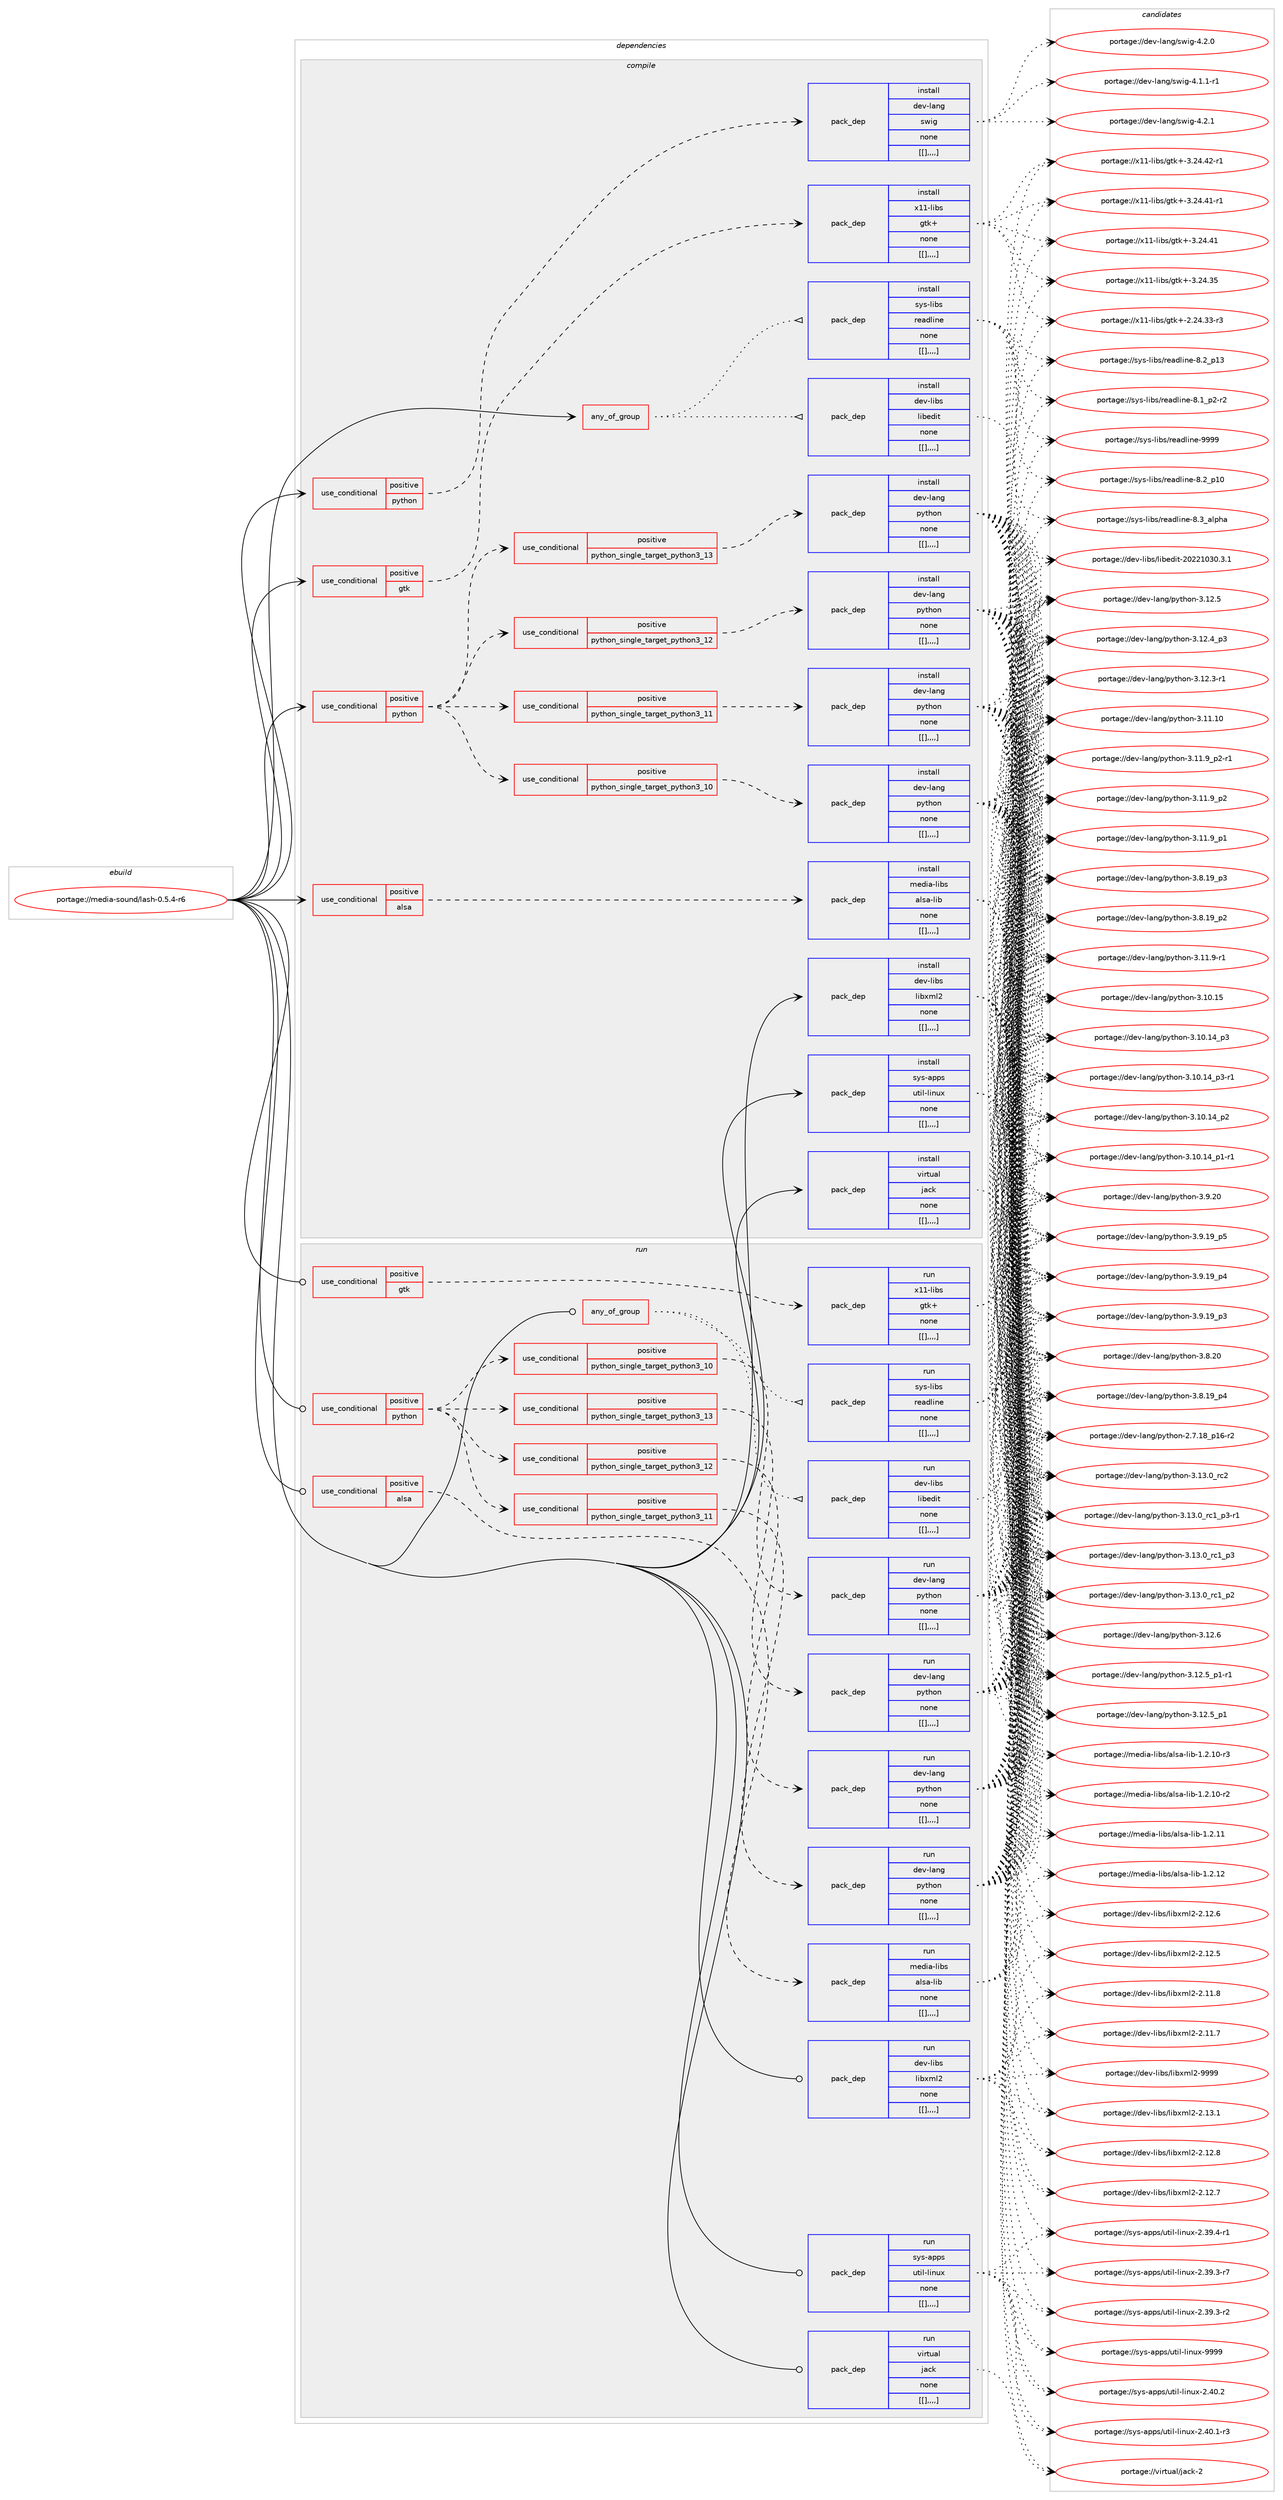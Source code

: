 digraph prolog {

# *************
# Graph options
# *************

newrank=true;
concentrate=true;
compound=true;
graph [rankdir=LR,fontname=Helvetica,fontsize=10,ranksep=1.5];#, ranksep=2.5, nodesep=0.2];
edge  [arrowhead=vee];
node  [fontname=Helvetica,fontsize=10];

# **********
# The ebuild
# **********

subgraph cluster_leftcol {
color=gray;
label=<<i>ebuild</i>>;
id [label="portage://media-sound/lash-0.5.4-r6", color=red, width=4, href="../media-sound/lash-0.5.4-r6.svg"];
}

# ****************
# The dependencies
# ****************

subgraph cluster_midcol {
color=gray;
label=<<i>dependencies</i>>;
subgraph cluster_compile {
fillcolor="#eeeeee";
style=filled;
label=<<i>compile</i>>;
subgraph any2449 {
dependency333355 [label=<<TABLE BORDER="0" CELLBORDER="1" CELLSPACING="0" CELLPADDING="4"><TR><TD CELLPADDING="10">any_of_group</TD></TR></TABLE>>, shape=none, color=red];subgraph pack246730 {
dependency333356 [label=<<TABLE BORDER="0" CELLBORDER="1" CELLSPACING="0" CELLPADDING="4" WIDTH="220"><TR><TD ROWSPAN="6" CELLPADDING="30">pack_dep</TD></TR><TR><TD WIDTH="110">install</TD></TR><TR><TD>sys-libs</TD></TR><TR><TD>readline</TD></TR><TR><TD>none</TD></TR><TR><TD>[[],,,,]</TD></TR></TABLE>>, shape=none, color=blue];
}
dependency333355:e -> dependency333356:w [weight=20,style="dotted",arrowhead="oinv"];
subgraph pack246731 {
dependency333357 [label=<<TABLE BORDER="0" CELLBORDER="1" CELLSPACING="0" CELLPADDING="4" WIDTH="220"><TR><TD ROWSPAN="6" CELLPADDING="30">pack_dep</TD></TR><TR><TD WIDTH="110">install</TD></TR><TR><TD>dev-libs</TD></TR><TR><TD>libedit</TD></TR><TR><TD>none</TD></TR><TR><TD>[[],,,,]</TD></TR></TABLE>>, shape=none, color=blue];
}
dependency333355:e -> dependency333357:w [weight=20,style="dotted",arrowhead="oinv"];
}
id:e -> dependency333355:w [weight=20,style="solid",arrowhead="vee"];
subgraph cond84004 {
dependency333358 [label=<<TABLE BORDER="0" CELLBORDER="1" CELLSPACING="0" CELLPADDING="4"><TR><TD ROWSPAN="3" CELLPADDING="10">use_conditional</TD></TR><TR><TD>positive</TD></TR><TR><TD>alsa</TD></TR></TABLE>>, shape=none, color=red];
subgraph pack246732 {
dependency333359 [label=<<TABLE BORDER="0" CELLBORDER="1" CELLSPACING="0" CELLPADDING="4" WIDTH="220"><TR><TD ROWSPAN="6" CELLPADDING="30">pack_dep</TD></TR><TR><TD WIDTH="110">install</TD></TR><TR><TD>media-libs</TD></TR><TR><TD>alsa-lib</TD></TR><TR><TD>none</TD></TR><TR><TD>[[],,,,]</TD></TR></TABLE>>, shape=none, color=blue];
}
dependency333358:e -> dependency333359:w [weight=20,style="dashed",arrowhead="vee"];
}
id:e -> dependency333358:w [weight=20,style="solid",arrowhead="vee"];
subgraph cond84005 {
dependency333360 [label=<<TABLE BORDER="0" CELLBORDER="1" CELLSPACING="0" CELLPADDING="4"><TR><TD ROWSPAN="3" CELLPADDING="10">use_conditional</TD></TR><TR><TD>positive</TD></TR><TR><TD>gtk</TD></TR></TABLE>>, shape=none, color=red];
subgraph pack246733 {
dependency333361 [label=<<TABLE BORDER="0" CELLBORDER="1" CELLSPACING="0" CELLPADDING="4" WIDTH="220"><TR><TD ROWSPAN="6" CELLPADDING="30">pack_dep</TD></TR><TR><TD WIDTH="110">install</TD></TR><TR><TD>x11-libs</TD></TR><TR><TD>gtk+</TD></TR><TR><TD>none</TD></TR><TR><TD>[[],,,,]</TD></TR></TABLE>>, shape=none, color=blue];
}
dependency333360:e -> dependency333361:w [weight=20,style="dashed",arrowhead="vee"];
}
id:e -> dependency333360:w [weight=20,style="solid",arrowhead="vee"];
subgraph cond84006 {
dependency333362 [label=<<TABLE BORDER="0" CELLBORDER="1" CELLSPACING="0" CELLPADDING="4"><TR><TD ROWSPAN="3" CELLPADDING="10">use_conditional</TD></TR><TR><TD>positive</TD></TR><TR><TD>python</TD></TR></TABLE>>, shape=none, color=red];
subgraph cond84007 {
dependency333363 [label=<<TABLE BORDER="0" CELLBORDER="1" CELLSPACING="0" CELLPADDING="4"><TR><TD ROWSPAN="3" CELLPADDING="10">use_conditional</TD></TR><TR><TD>positive</TD></TR><TR><TD>python_single_target_python3_10</TD></TR></TABLE>>, shape=none, color=red];
subgraph pack246734 {
dependency333364 [label=<<TABLE BORDER="0" CELLBORDER="1" CELLSPACING="0" CELLPADDING="4" WIDTH="220"><TR><TD ROWSPAN="6" CELLPADDING="30">pack_dep</TD></TR><TR><TD WIDTH="110">install</TD></TR><TR><TD>dev-lang</TD></TR><TR><TD>python</TD></TR><TR><TD>none</TD></TR><TR><TD>[[],,,,]</TD></TR></TABLE>>, shape=none, color=blue];
}
dependency333363:e -> dependency333364:w [weight=20,style="dashed",arrowhead="vee"];
}
dependency333362:e -> dependency333363:w [weight=20,style="dashed",arrowhead="vee"];
subgraph cond84008 {
dependency333365 [label=<<TABLE BORDER="0" CELLBORDER="1" CELLSPACING="0" CELLPADDING="4"><TR><TD ROWSPAN="3" CELLPADDING="10">use_conditional</TD></TR><TR><TD>positive</TD></TR><TR><TD>python_single_target_python3_11</TD></TR></TABLE>>, shape=none, color=red];
subgraph pack246735 {
dependency333366 [label=<<TABLE BORDER="0" CELLBORDER="1" CELLSPACING="0" CELLPADDING="4" WIDTH="220"><TR><TD ROWSPAN="6" CELLPADDING="30">pack_dep</TD></TR><TR><TD WIDTH="110">install</TD></TR><TR><TD>dev-lang</TD></TR><TR><TD>python</TD></TR><TR><TD>none</TD></TR><TR><TD>[[],,,,]</TD></TR></TABLE>>, shape=none, color=blue];
}
dependency333365:e -> dependency333366:w [weight=20,style="dashed",arrowhead="vee"];
}
dependency333362:e -> dependency333365:w [weight=20,style="dashed",arrowhead="vee"];
subgraph cond84009 {
dependency333367 [label=<<TABLE BORDER="0" CELLBORDER="1" CELLSPACING="0" CELLPADDING="4"><TR><TD ROWSPAN="3" CELLPADDING="10">use_conditional</TD></TR><TR><TD>positive</TD></TR><TR><TD>python_single_target_python3_12</TD></TR></TABLE>>, shape=none, color=red];
subgraph pack246736 {
dependency333368 [label=<<TABLE BORDER="0" CELLBORDER="1" CELLSPACING="0" CELLPADDING="4" WIDTH="220"><TR><TD ROWSPAN="6" CELLPADDING="30">pack_dep</TD></TR><TR><TD WIDTH="110">install</TD></TR><TR><TD>dev-lang</TD></TR><TR><TD>python</TD></TR><TR><TD>none</TD></TR><TR><TD>[[],,,,]</TD></TR></TABLE>>, shape=none, color=blue];
}
dependency333367:e -> dependency333368:w [weight=20,style="dashed",arrowhead="vee"];
}
dependency333362:e -> dependency333367:w [weight=20,style="dashed",arrowhead="vee"];
subgraph cond84010 {
dependency333369 [label=<<TABLE BORDER="0" CELLBORDER="1" CELLSPACING="0" CELLPADDING="4"><TR><TD ROWSPAN="3" CELLPADDING="10">use_conditional</TD></TR><TR><TD>positive</TD></TR><TR><TD>python_single_target_python3_13</TD></TR></TABLE>>, shape=none, color=red];
subgraph pack246737 {
dependency333370 [label=<<TABLE BORDER="0" CELLBORDER="1" CELLSPACING="0" CELLPADDING="4" WIDTH="220"><TR><TD ROWSPAN="6" CELLPADDING="30">pack_dep</TD></TR><TR><TD WIDTH="110">install</TD></TR><TR><TD>dev-lang</TD></TR><TR><TD>python</TD></TR><TR><TD>none</TD></TR><TR><TD>[[],,,,]</TD></TR></TABLE>>, shape=none, color=blue];
}
dependency333369:e -> dependency333370:w [weight=20,style="dashed",arrowhead="vee"];
}
dependency333362:e -> dependency333369:w [weight=20,style="dashed",arrowhead="vee"];
}
id:e -> dependency333362:w [weight=20,style="solid",arrowhead="vee"];
subgraph cond84011 {
dependency333371 [label=<<TABLE BORDER="0" CELLBORDER="1" CELLSPACING="0" CELLPADDING="4"><TR><TD ROWSPAN="3" CELLPADDING="10">use_conditional</TD></TR><TR><TD>positive</TD></TR><TR><TD>python</TD></TR></TABLE>>, shape=none, color=red];
subgraph pack246738 {
dependency333372 [label=<<TABLE BORDER="0" CELLBORDER="1" CELLSPACING="0" CELLPADDING="4" WIDTH="220"><TR><TD ROWSPAN="6" CELLPADDING="30">pack_dep</TD></TR><TR><TD WIDTH="110">install</TD></TR><TR><TD>dev-lang</TD></TR><TR><TD>swig</TD></TR><TR><TD>none</TD></TR><TR><TD>[[],,,,]</TD></TR></TABLE>>, shape=none, color=blue];
}
dependency333371:e -> dependency333372:w [weight=20,style="dashed",arrowhead="vee"];
}
id:e -> dependency333371:w [weight=20,style="solid",arrowhead="vee"];
subgraph pack246739 {
dependency333373 [label=<<TABLE BORDER="0" CELLBORDER="1" CELLSPACING="0" CELLPADDING="4" WIDTH="220"><TR><TD ROWSPAN="6" CELLPADDING="30">pack_dep</TD></TR><TR><TD WIDTH="110">install</TD></TR><TR><TD>dev-libs</TD></TR><TR><TD>libxml2</TD></TR><TR><TD>none</TD></TR><TR><TD>[[],,,,]</TD></TR></TABLE>>, shape=none, color=blue];
}
id:e -> dependency333373:w [weight=20,style="solid",arrowhead="vee"];
subgraph pack246740 {
dependency333374 [label=<<TABLE BORDER="0" CELLBORDER="1" CELLSPACING="0" CELLPADDING="4" WIDTH="220"><TR><TD ROWSPAN="6" CELLPADDING="30">pack_dep</TD></TR><TR><TD WIDTH="110">install</TD></TR><TR><TD>sys-apps</TD></TR><TR><TD>util-linux</TD></TR><TR><TD>none</TD></TR><TR><TD>[[],,,,]</TD></TR></TABLE>>, shape=none, color=blue];
}
id:e -> dependency333374:w [weight=20,style="solid",arrowhead="vee"];
subgraph pack246741 {
dependency333375 [label=<<TABLE BORDER="0" CELLBORDER="1" CELLSPACING="0" CELLPADDING="4" WIDTH="220"><TR><TD ROWSPAN="6" CELLPADDING="30">pack_dep</TD></TR><TR><TD WIDTH="110">install</TD></TR><TR><TD>virtual</TD></TR><TR><TD>jack</TD></TR><TR><TD>none</TD></TR><TR><TD>[[],,,,]</TD></TR></TABLE>>, shape=none, color=blue];
}
id:e -> dependency333375:w [weight=20,style="solid",arrowhead="vee"];
}
subgraph cluster_compileandrun {
fillcolor="#eeeeee";
style=filled;
label=<<i>compile and run</i>>;
}
subgraph cluster_run {
fillcolor="#eeeeee";
style=filled;
label=<<i>run</i>>;
subgraph any2450 {
dependency333376 [label=<<TABLE BORDER="0" CELLBORDER="1" CELLSPACING="0" CELLPADDING="4"><TR><TD CELLPADDING="10">any_of_group</TD></TR></TABLE>>, shape=none, color=red];subgraph pack246742 {
dependency333377 [label=<<TABLE BORDER="0" CELLBORDER="1" CELLSPACING="0" CELLPADDING="4" WIDTH="220"><TR><TD ROWSPAN="6" CELLPADDING="30">pack_dep</TD></TR><TR><TD WIDTH="110">run</TD></TR><TR><TD>sys-libs</TD></TR><TR><TD>readline</TD></TR><TR><TD>none</TD></TR><TR><TD>[[],,,,]</TD></TR></TABLE>>, shape=none, color=blue];
}
dependency333376:e -> dependency333377:w [weight=20,style="dotted",arrowhead="oinv"];
subgraph pack246743 {
dependency333378 [label=<<TABLE BORDER="0" CELLBORDER="1" CELLSPACING="0" CELLPADDING="4" WIDTH="220"><TR><TD ROWSPAN="6" CELLPADDING="30">pack_dep</TD></TR><TR><TD WIDTH="110">run</TD></TR><TR><TD>dev-libs</TD></TR><TR><TD>libedit</TD></TR><TR><TD>none</TD></TR><TR><TD>[[],,,,]</TD></TR></TABLE>>, shape=none, color=blue];
}
dependency333376:e -> dependency333378:w [weight=20,style="dotted",arrowhead="oinv"];
}
id:e -> dependency333376:w [weight=20,style="solid",arrowhead="odot"];
subgraph cond84012 {
dependency333379 [label=<<TABLE BORDER="0" CELLBORDER="1" CELLSPACING="0" CELLPADDING="4"><TR><TD ROWSPAN="3" CELLPADDING="10">use_conditional</TD></TR><TR><TD>positive</TD></TR><TR><TD>alsa</TD></TR></TABLE>>, shape=none, color=red];
subgraph pack246744 {
dependency333380 [label=<<TABLE BORDER="0" CELLBORDER="1" CELLSPACING="0" CELLPADDING="4" WIDTH="220"><TR><TD ROWSPAN="6" CELLPADDING="30">pack_dep</TD></TR><TR><TD WIDTH="110">run</TD></TR><TR><TD>media-libs</TD></TR><TR><TD>alsa-lib</TD></TR><TR><TD>none</TD></TR><TR><TD>[[],,,,]</TD></TR></TABLE>>, shape=none, color=blue];
}
dependency333379:e -> dependency333380:w [weight=20,style="dashed",arrowhead="vee"];
}
id:e -> dependency333379:w [weight=20,style="solid",arrowhead="odot"];
subgraph cond84013 {
dependency333381 [label=<<TABLE BORDER="0" CELLBORDER="1" CELLSPACING="0" CELLPADDING="4"><TR><TD ROWSPAN="3" CELLPADDING="10">use_conditional</TD></TR><TR><TD>positive</TD></TR><TR><TD>gtk</TD></TR></TABLE>>, shape=none, color=red];
subgraph pack246745 {
dependency333382 [label=<<TABLE BORDER="0" CELLBORDER="1" CELLSPACING="0" CELLPADDING="4" WIDTH="220"><TR><TD ROWSPAN="6" CELLPADDING="30">pack_dep</TD></TR><TR><TD WIDTH="110">run</TD></TR><TR><TD>x11-libs</TD></TR><TR><TD>gtk+</TD></TR><TR><TD>none</TD></TR><TR><TD>[[],,,,]</TD></TR></TABLE>>, shape=none, color=blue];
}
dependency333381:e -> dependency333382:w [weight=20,style="dashed",arrowhead="vee"];
}
id:e -> dependency333381:w [weight=20,style="solid",arrowhead="odot"];
subgraph cond84014 {
dependency333383 [label=<<TABLE BORDER="0" CELLBORDER="1" CELLSPACING="0" CELLPADDING="4"><TR><TD ROWSPAN="3" CELLPADDING="10">use_conditional</TD></TR><TR><TD>positive</TD></TR><TR><TD>python</TD></TR></TABLE>>, shape=none, color=red];
subgraph cond84015 {
dependency333384 [label=<<TABLE BORDER="0" CELLBORDER="1" CELLSPACING="0" CELLPADDING="4"><TR><TD ROWSPAN="3" CELLPADDING="10">use_conditional</TD></TR><TR><TD>positive</TD></TR><TR><TD>python_single_target_python3_10</TD></TR></TABLE>>, shape=none, color=red];
subgraph pack246746 {
dependency333385 [label=<<TABLE BORDER="0" CELLBORDER="1" CELLSPACING="0" CELLPADDING="4" WIDTH="220"><TR><TD ROWSPAN="6" CELLPADDING="30">pack_dep</TD></TR><TR><TD WIDTH="110">run</TD></TR><TR><TD>dev-lang</TD></TR><TR><TD>python</TD></TR><TR><TD>none</TD></TR><TR><TD>[[],,,,]</TD></TR></TABLE>>, shape=none, color=blue];
}
dependency333384:e -> dependency333385:w [weight=20,style="dashed",arrowhead="vee"];
}
dependency333383:e -> dependency333384:w [weight=20,style="dashed",arrowhead="vee"];
subgraph cond84016 {
dependency333386 [label=<<TABLE BORDER="0" CELLBORDER="1" CELLSPACING="0" CELLPADDING="4"><TR><TD ROWSPAN="3" CELLPADDING="10">use_conditional</TD></TR><TR><TD>positive</TD></TR><TR><TD>python_single_target_python3_11</TD></TR></TABLE>>, shape=none, color=red];
subgraph pack246747 {
dependency333387 [label=<<TABLE BORDER="0" CELLBORDER="1" CELLSPACING="0" CELLPADDING="4" WIDTH="220"><TR><TD ROWSPAN="6" CELLPADDING="30">pack_dep</TD></TR><TR><TD WIDTH="110">run</TD></TR><TR><TD>dev-lang</TD></TR><TR><TD>python</TD></TR><TR><TD>none</TD></TR><TR><TD>[[],,,,]</TD></TR></TABLE>>, shape=none, color=blue];
}
dependency333386:e -> dependency333387:w [weight=20,style="dashed",arrowhead="vee"];
}
dependency333383:e -> dependency333386:w [weight=20,style="dashed",arrowhead="vee"];
subgraph cond84017 {
dependency333388 [label=<<TABLE BORDER="0" CELLBORDER="1" CELLSPACING="0" CELLPADDING="4"><TR><TD ROWSPAN="3" CELLPADDING="10">use_conditional</TD></TR><TR><TD>positive</TD></TR><TR><TD>python_single_target_python3_12</TD></TR></TABLE>>, shape=none, color=red];
subgraph pack246748 {
dependency333389 [label=<<TABLE BORDER="0" CELLBORDER="1" CELLSPACING="0" CELLPADDING="4" WIDTH="220"><TR><TD ROWSPAN="6" CELLPADDING="30">pack_dep</TD></TR><TR><TD WIDTH="110">run</TD></TR><TR><TD>dev-lang</TD></TR><TR><TD>python</TD></TR><TR><TD>none</TD></TR><TR><TD>[[],,,,]</TD></TR></TABLE>>, shape=none, color=blue];
}
dependency333388:e -> dependency333389:w [weight=20,style="dashed",arrowhead="vee"];
}
dependency333383:e -> dependency333388:w [weight=20,style="dashed",arrowhead="vee"];
subgraph cond84018 {
dependency333390 [label=<<TABLE BORDER="0" CELLBORDER="1" CELLSPACING="0" CELLPADDING="4"><TR><TD ROWSPAN="3" CELLPADDING="10">use_conditional</TD></TR><TR><TD>positive</TD></TR><TR><TD>python_single_target_python3_13</TD></TR></TABLE>>, shape=none, color=red];
subgraph pack246749 {
dependency333391 [label=<<TABLE BORDER="0" CELLBORDER="1" CELLSPACING="0" CELLPADDING="4" WIDTH="220"><TR><TD ROWSPAN="6" CELLPADDING="30">pack_dep</TD></TR><TR><TD WIDTH="110">run</TD></TR><TR><TD>dev-lang</TD></TR><TR><TD>python</TD></TR><TR><TD>none</TD></TR><TR><TD>[[],,,,]</TD></TR></TABLE>>, shape=none, color=blue];
}
dependency333390:e -> dependency333391:w [weight=20,style="dashed",arrowhead="vee"];
}
dependency333383:e -> dependency333390:w [weight=20,style="dashed",arrowhead="vee"];
}
id:e -> dependency333383:w [weight=20,style="solid",arrowhead="odot"];
subgraph pack246750 {
dependency333392 [label=<<TABLE BORDER="0" CELLBORDER="1" CELLSPACING="0" CELLPADDING="4" WIDTH="220"><TR><TD ROWSPAN="6" CELLPADDING="30">pack_dep</TD></TR><TR><TD WIDTH="110">run</TD></TR><TR><TD>dev-libs</TD></TR><TR><TD>libxml2</TD></TR><TR><TD>none</TD></TR><TR><TD>[[],,,,]</TD></TR></TABLE>>, shape=none, color=blue];
}
id:e -> dependency333392:w [weight=20,style="solid",arrowhead="odot"];
subgraph pack246751 {
dependency333393 [label=<<TABLE BORDER="0" CELLBORDER="1" CELLSPACING="0" CELLPADDING="4" WIDTH="220"><TR><TD ROWSPAN="6" CELLPADDING="30">pack_dep</TD></TR><TR><TD WIDTH="110">run</TD></TR><TR><TD>sys-apps</TD></TR><TR><TD>util-linux</TD></TR><TR><TD>none</TD></TR><TR><TD>[[],,,,]</TD></TR></TABLE>>, shape=none, color=blue];
}
id:e -> dependency333393:w [weight=20,style="solid",arrowhead="odot"];
subgraph pack246752 {
dependency333394 [label=<<TABLE BORDER="0" CELLBORDER="1" CELLSPACING="0" CELLPADDING="4" WIDTH="220"><TR><TD ROWSPAN="6" CELLPADDING="30">pack_dep</TD></TR><TR><TD WIDTH="110">run</TD></TR><TR><TD>virtual</TD></TR><TR><TD>jack</TD></TR><TR><TD>none</TD></TR><TR><TD>[[],,,,]</TD></TR></TABLE>>, shape=none, color=blue];
}
id:e -> dependency333394:w [weight=20,style="solid",arrowhead="odot"];
}
}

# **************
# The candidates
# **************

subgraph cluster_choices {
rank=same;
color=gray;
label=<<i>candidates</i>>;

subgraph choice246730 {
color=black;
nodesep=1;
choice115121115451081059811547114101971001081051101014557575757 [label="portage://sys-libs/readline-9999", color=red, width=4,href="../sys-libs/readline-9999.svg"];
choice1151211154510810598115471141019710010810511010145564651959710811210497 [label="portage://sys-libs/readline-8.3_alpha", color=red, width=4,href="../sys-libs/readline-8.3_alpha.svg"];
choice1151211154510810598115471141019710010810511010145564650951124951 [label="portage://sys-libs/readline-8.2_p13", color=red, width=4,href="../sys-libs/readline-8.2_p13.svg"];
choice1151211154510810598115471141019710010810511010145564650951124948 [label="portage://sys-libs/readline-8.2_p10", color=red, width=4,href="../sys-libs/readline-8.2_p10.svg"];
choice115121115451081059811547114101971001081051101014556464995112504511450 [label="portage://sys-libs/readline-8.1_p2-r2", color=red, width=4,href="../sys-libs/readline-8.1_p2-r2.svg"];
dependency333356:e -> choice115121115451081059811547114101971001081051101014557575757:w [style=dotted,weight="100"];
dependency333356:e -> choice1151211154510810598115471141019710010810511010145564651959710811210497:w [style=dotted,weight="100"];
dependency333356:e -> choice1151211154510810598115471141019710010810511010145564650951124951:w [style=dotted,weight="100"];
dependency333356:e -> choice1151211154510810598115471141019710010810511010145564650951124948:w [style=dotted,weight="100"];
dependency333356:e -> choice115121115451081059811547114101971001081051101014556464995112504511450:w [style=dotted,weight="100"];
}
subgraph choice246731 {
color=black;
nodesep=1;
choice1001011184510810598115471081059810110010511645504850504948514846514649 [label="portage://dev-libs/libedit-20221030.3.1", color=red, width=4,href="../dev-libs/libedit-20221030.3.1.svg"];
dependency333357:e -> choice1001011184510810598115471081059810110010511645504850504948514846514649:w [style=dotted,weight="100"];
}
subgraph choice246732 {
color=black;
nodesep=1;
choice109101100105974510810598115479710811597451081059845494650464950 [label="portage://media-libs/alsa-lib-1.2.12", color=red, width=4,href="../media-libs/alsa-lib-1.2.12.svg"];
choice109101100105974510810598115479710811597451081059845494650464949 [label="portage://media-libs/alsa-lib-1.2.11", color=red, width=4,href="../media-libs/alsa-lib-1.2.11.svg"];
choice1091011001059745108105981154797108115974510810598454946504649484511451 [label="portage://media-libs/alsa-lib-1.2.10-r3", color=red, width=4,href="../media-libs/alsa-lib-1.2.10-r3.svg"];
choice1091011001059745108105981154797108115974510810598454946504649484511450 [label="portage://media-libs/alsa-lib-1.2.10-r2", color=red, width=4,href="../media-libs/alsa-lib-1.2.10-r2.svg"];
dependency333359:e -> choice109101100105974510810598115479710811597451081059845494650464950:w [style=dotted,weight="100"];
dependency333359:e -> choice109101100105974510810598115479710811597451081059845494650464949:w [style=dotted,weight="100"];
dependency333359:e -> choice1091011001059745108105981154797108115974510810598454946504649484511451:w [style=dotted,weight="100"];
dependency333359:e -> choice1091011001059745108105981154797108115974510810598454946504649484511450:w [style=dotted,weight="100"];
}
subgraph choice246733 {
color=black;
nodesep=1;
choice12049494510810598115471031161074345514650524652504511449 [label="portage://x11-libs/gtk+-3.24.42-r1", color=red, width=4,href="../x11-libs/gtk+-3.24.42-r1.svg"];
choice12049494510810598115471031161074345514650524652494511449 [label="portage://x11-libs/gtk+-3.24.41-r1", color=red, width=4,href="../x11-libs/gtk+-3.24.41-r1.svg"];
choice1204949451081059811547103116107434551465052465249 [label="portage://x11-libs/gtk+-3.24.41", color=red, width=4,href="../x11-libs/gtk+-3.24.41.svg"];
choice1204949451081059811547103116107434551465052465153 [label="portage://x11-libs/gtk+-3.24.35", color=red, width=4,href="../x11-libs/gtk+-3.24.35.svg"];
choice12049494510810598115471031161074345504650524651514511451 [label="portage://x11-libs/gtk+-2.24.33-r3", color=red, width=4,href="../x11-libs/gtk+-2.24.33-r3.svg"];
dependency333361:e -> choice12049494510810598115471031161074345514650524652504511449:w [style=dotted,weight="100"];
dependency333361:e -> choice12049494510810598115471031161074345514650524652494511449:w [style=dotted,weight="100"];
dependency333361:e -> choice1204949451081059811547103116107434551465052465249:w [style=dotted,weight="100"];
dependency333361:e -> choice1204949451081059811547103116107434551465052465153:w [style=dotted,weight="100"];
dependency333361:e -> choice12049494510810598115471031161074345504650524651514511451:w [style=dotted,weight="100"];
}
subgraph choice246734 {
color=black;
nodesep=1;
choice10010111845108971101034711212111610411111045514649514648951149950 [label="portage://dev-lang/python-3.13.0_rc2", color=red, width=4,href="../dev-lang/python-3.13.0_rc2.svg"];
choice1001011184510897110103471121211161041111104551464951464895114994995112514511449 [label="portage://dev-lang/python-3.13.0_rc1_p3-r1", color=red, width=4,href="../dev-lang/python-3.13.0_rc1_p3-r1.svg"];
choice100101118451089711010347112121116104111110455146495146489511499499511251 [label="portage://dev-lang/python-3.13.0_rc1_p3", color=red, width=4,href="../dev-lang/python-3.13.0_rc1_p3.svg"];
choice100101118451089711010347112121116104111110455146495146489511499499511250 [label="portage://dev-lang/python-3.13.0_rc1_p2", color=red, width=4,href="../dev-lang/python-3.13.0_rc1_p2.svg"];
choice10010111845108971101034711212111610411111045514649504654 [label="portage://dev-lang/python-3.12.6", color=red, width=4,href="../dev-lang/python-3.12.6.svg"];
choice1001011184510897110103471121211161041111104551464950465395112494511449 [label="portage://dev-lang/python-3.12.5_p1-r1", color=red, width=4,href="../dev-lang/python-3.12.5_p1-r1.svg"];
choice100101118451089711010347112121116104111110455146495046539511249 [label="portage://dev-lang/python-3.12.5_p1", color=red, width=4,href="../dev-lang/python-3.12.5_p1.svg"];
choice10010111845108971101034711212111610411111045514649504653 [label="portage://dev-lang/python-3.12.5", color=red, width=4,href="../dev-lang/python-3.12.5.svg"];
choice100101118451089711010347112121116104111110455146495046529511251 [label="portage://dev-lang/python-3.12.4_p3", color=red, width=4,href="../dev-lang/python-3.12.4_p3.svg"];
choice100101118451089711010347112121116104111110455146495046514511449 [label="portage://dev-lang/python-3.12.3-r1", color=red, width=4,href="../dev-lang/python-3.12.3-r1.svg"];
choice1001011184510897110103471121211161041111104551464949464948 [label="portage://dev-lang/python-3.11.10", color=red, width=4,href="../dev-lang/python-3.11.10.svg"];
choice1001011184510897110103471121211161041111104551464949465795112504511449 [label="portage://dev-lang/python-3.11.9_p2-r1", color=red, width=4,href="../dev-lang/python-3.11.9_p2-r1.svg"];
choice100101118451089711010347112121116104111110455146494946579511250 [label="portage://dev-lang/python-3.11.9_p2", color=red, width=4,href="../dev-lang/python-3.11.9_p2.svg"];
choice100101118451089711010347112121116104111110455146494946579511249 [label="portage://dev-lang/python-3.11.9_p1", color=red, width=4,href="../dev-lang/python-3.11.9_p1.svg"];
choice100101118451089711010347112121116104111110455146494946574511449 [label="portage://dev-lang/python-3.11.9-r1", color=red, width=4,href="../dev-lang/python-3.11.9-r1.svg"];
choice1001011184510897110103471121211161041111104551464948464953 [label="portage://dev-lang/python-3.10.15", color=red, width=4,href="../dev-lang/python-3.10.15.svg"];
choice100101118451089711010347112121116104111110455146494846495295112514511449 [label="portage://dev-lang/python-3.10.14_p3-r1", color=red, width=4,href="../dev-lang/python-3.10.14_p3-r1.svg"];
choice10010111845108971101034711212111610411111045514649484649529511251 [label="portage://dev-lang/python-3.10.14_p3", color=red, width=4,href="../dev-lang/python-3.10.14_p3.svg"];
choice10010111845108971101034711212111610411111045514649484649529511250 [label="portage://dev-lang/python-3.10.14_p2", color=red, width=4,href="../dev-lang/python-3.10.14_p2.svg"];
choice100101118451089711010347112121116104111110455146494846495295112494511449 [label="portage://dev-lang/python-3.10.14_p1-r1", color=red, width=4,href="../dev-lang/python-3.10.14_p1-r1.svg"];
choice10010111845108971101034711212111610411111045514657465048 [label="portage://dev-lang/python-3.9.20", color=red, width=4,href="../dev-lang/python-3.9.20.svg"];
choice100101118451089711010347112121116104111110455146574649579511253 [label="portage://dev-lang/python-3.9.19_p5", color=red, width=4,href="../dev-lang/python-3.9.19_p5.svg"];
choice100101118451089711010347112121116104111110455146574649579511252 [label="portage://dev-lang/python-3.9.19_p4", color=red, width=4,href="../dev-lang/python-3.9.19_p4.svg"];
choice100101118451089711010347112121116104111110455146574649579511251 [label="portage://dev-lang/python-3.9.19_p3", color=red, width=4,href="../dev-lang/python-3.9.19_p3.svg"];
choice10010111845108971101034711212111610411111045514656465048 [label="portage://dev-lang/python-3.8.20", color=red, width=4,href="../dev-lang/python-3.8.20.svg"];
choice100101118451089711010347112121116104111110455146564649579511252 [label="portage://dev-lang/python-3.8.19_p4", color=red, width=4,href="../dev-lang/python-3.8.19_p4.svg"];
choice100101118451089711010347112121116104111110455146564649579511251 [label="portage://dev-lang/python-3.8.19_p3", color=red, width=4,href="../dev-lang/python-3.8.19_p3.svg"];
choice100101118451089711010347112121116104111110455146564649579511250 [label="portage://dev-lang/python-3.8.19_p2", color=red, width=4,href="../dev-lang/python-3.8.19_p2.svg"];
choice100101118451089711010347112121116104111110455046554649569511249544511450 [label="portage://dev-lang/python-2.7.18_p16-r2", color=red, width=4,href="../dev-lang/python-2.7.18_p16-r2.svg"];
dependency333364:e -> choice10010111845108971101034711212111610411111045514649514648951149950:w [style=dotted,weight="100"];
dependency333364:e -> choice1001011184510897110103471121211161041111104551464951464895114994995112514511449:w [style=dotted,weight="100"];
dependency333364:e -> choice100101118451089711010347112121116104111110455146495146489511499499511251:w [style=dotted,weight="100"];
dependency333364:e -> choice100101118451089711010347112121116104111110455146495146489511499499511250:w [style=dotted,weight="100"];
dependency333364:e -> choice10010111845108971101034711212111610411111045514649504654:w [style=dotted,weight="100"];
dependency333364:e -> choice1001011184510897110103471121211161041111104551464950465395112494511449:w [style=dotted,weight="100"];
dependency333364:e -> choice100101118451089711010347112121116104111110455146495046539511249:w [style=dotted,weight="100"];
dependency333364:e -> choice10010111845108971101034711212111610411111045514649504653:w [style=dotted,weight="100"];
dependency333364:e -> choice100101118451089711010347112121116104111110455146495046529511251:w [style=dotted,weight="100"];
dependency333364:e -> choice100101118451089711010347112121116104111110455146495046514511449:w [style=dotted,weight="100"];
dependency333364:e -> choice1001011184510897110103471121211161041111104551464949464948:w [style=dotted,weight="100"];
dependency333364:e -> choice1001011184510897110103471121211161041111104551464949465795112504511449:w [style=dotted,weight="100"];
dependency333364:e -> choice100101118451089711010347112121116104111110455146494946579511250:w [style=dotted,weight="100"];
dependency333364:e -> choice100101118451089711010347112121116104111110455146494946579511249:w [style=dotted,weight="100"];
dependency333364:e -> choice100101118451089711010347112121116104111110455146494946574511449:w [style=dotted,weight="100"];
dependency333364:e -> choice1001011184510897110103471121211161041111104551464948464953:w [style=dotted,weight="100"];
dependency333364:e -> choice100101118451089711010347112121116104111110455146494846495295112514511449:w [style=dotted,weight="100"];
dependency333364:e -> choice10010111845108971101034711212111610411111045514649484649529511251:w [style=dotted,weight="100"];
dependency333364:e -> choice10010111845108971101034711212111610411111045514649484649529511250:w [style=dotted,weight="100"];
dependency333364:e -> choice100101118451089711010347112121116104111110455146494846495295112494511449:w [style=dotted,weight="100"];
dependency333364:e -> choice10010111845108971101034711212111610411111045514657465048:w [style=dotted,weight="100"];
dependency333364:e -> choice100101118451089711010347112121116104111110455146574649579511253:w [style=dotted,weight="100"];
dependency333364:e -> choice100101118451089711010347112121116104111110455146574649579511252:w [style=dotted,weight="100"];
dependency333364:e -> choice100101118451089711010347112121116104111110455146574649579511251:w [style=dotted,weight="100"];
dependency333364:e -> choice10010111845108971101034711212111610411111045514656465048:w [style=dotted,weight="100"];
dependency333364:e -> choice100101118451089711010347112121116104111110455146564649579511252:w [style=dotted,weight="100"];
dependency333364:e -> choice100101118451089711010347112121116104111110455146564649579511251:w [style=dotted,weight="100"];
dependency333364:e -> choice100101118451089711010347112121116104111110455146564649579511250:w [style=dotted,weight="100"];
dependency333364:e -> choice100101118451089711010347112121116104111110455046554649569511249544511450:w [style=dotted,weight="100"];
}
subgraph choice246735 {
color=black;
nodesep=1;
choice10010111845108971101034711212111610411111045514649514648951149950 [label="portage://dev-lang/python-3.13.0_rc2", color=red, width=4,href="../dev-lang/python-3.13.0_rc2.svg"];
choice1001011184510897110103471121211161041111104551464951464895114994995112514511449 [label="portage://dev-lang/python-3.13.0_rc1_p3-r1", color=red, width=4,href="../dev-lang/python-3.13.0_rc1_p3-r1.svg"];
choice100101118451089711010347112121116104111110455146495146489511499499511251 [label="portage://dev-lang/python-3.13.0_rc1_p3", color=red, width=4,href="../dev-lang/python-3.13.0_rc1_p3.svg"];
choice100101118451089711010347112121116104111110455146495146489511499499511250 [label="portage://dev-lang/python-3.13.0_rc1_p2", color=red, width=4,href="../dev-lang/python-3.13.0_rc1_p2.svg"];
choice10010111845108971101034711212111610411111045514649504654 [label="portage://dev-lang/python-3.12.6", color=red, width=4,href="../dev-lang/python-3.12.6.svg"];
choice1001011184510897110103471121211161041111104551464950465395112494511449 [label="portage://dev-lang/python-3.12.5_p1-r1", color=red, width=4,href="../dev-lang/python-3.12.5_p1-r1.svg"];
choice100101118451089711010347112121116104111110455146495046539511249 [label="portage://dev-lang/python-3.12.5_p1", color=red, width=4,href="../dev-lang/python-3.12.5_p1.svg"];
choice10010111845108971101034711212111610411111045514649504653 [label="portage://dev-lang/python-3.12.5", color=red, width=4,href="../dev-lang/python-3.12.5.svg"];
choice100101118451089711010347112121116104111110455146495046529511251 [label="portage://dev-lang/python-3.12.4_p3", color=red, width=4,href="../dev-lang/python-3.12.4_p3.svg"];
choice100101118451089711010347112121116104111110455146495046514511449 [label="portage://dev-lang/python-3.12.3-r1", color=red, width=4,href="../dev-lang/python-3.12.3-r1.svg"];
choice1001011184510897110103471121211161041111104551464949464948 [label="portage://dev-lang/python-3.11.10", color=red, width=4,href="../dev-lang/python-3.11.10.svg"];
choice1001011184510897110103471121211161041111104551464949465795112504511449 [label="portage://dev-lang/python-3.11.9_p2-r1", color=red, width=4,href="../dev-lang/python-3.11.9_p2-r1.svg"];
choice100101118451089711010347112121116104111110455146494946579511250 [label="portage://dev-lang/python-3.11.9_p2", color=red, width=4,href="../dev-lang/python-3.11.9_p2.svg"];
choice100101118451089711010347112121116104111110455146494946579511249 [label="portage://dev-lang/python-3.11.9_p1", color=red, width=4,href="../dev-lang/python-3.11.9_p1.svg"];
choice100101118451089711010347112121116104111110455146494946574511449 [label="portage://dev-lang/python-3.11.9-r1", color=red, width=4,href="../dev-lang/python-3.11.9-r1.svg"];
choice1001011184510897110103471121211161041111104551464948464953 [label="portage://dev-lang/python-3.10.15", color=red, width=4,href="../dev-lang/python-3.10.15.svg"];
choice100101118451089711010347112121116104111110455146494846495295112514511449 [label="portage://dev-lang/python-3.10.14_p3-r1", color=red, width=4,href="../dev-lang/python-3.10.14_p3-r1.svg"];
choice10010111845108971101034711212111610411111045514649484649529511251 [label="portage://dev-lang/python-3.10.14_p3", color=red, width=4,href="../dev-lang/python-3.10.14_p3.svg"];
choice10010111845108971101034711212111610411111045514649484649529511250 [label="portage://dev-lang/python-3.10.14_p2", color=red, width=4,href="../dev-lang/python-3.10.14_p2.svg"];
choice100101118451089711010347112121116104111110455146494846495295112494511449 [label="portage://dev-lang/python-3.10.14_p1-r1", color=red, width=4,href="../dev-lang/python-3.10.14_p1-r1.svg"];
choice10010111845108971101034711212111610411111045514657465048 [label="portage://dev-lang/python-3.9.20", color=red, width=4,href="../dev-lang/python-3.9.20.svg"];
choice100101118451089711010347112121116104111110455146574649579511253 [label="portage://dev-lang/python-3.9.19_p5", color=red, width=4,href="../dev-lang/python-3.9.19_p5.svg"];
choice100101118451089711010347112121116104111110455146574649579511252 [label="portage://dev-lang/python-3.9.19_p4", color=red, width=4,href="../dev-lang/python-3.9.19_p4.svg"];
choice100101118451089711010347112121116104111110455146574649579511251 [label="portage://dev-lang/python-3.9.19_p3", color=red, width=4,href="../dev-lang/python-3.9.19_p3.svg"];
choice10010111845108971101034711212111610411111045514656465048 [label="portage://dev-lang/python-3.8.20", color=red, width=4,href="../dev-lang/python-3.8.20.svg"];
choice100101118451089711010347112121116104111110455146564649579511252 [label="portage://dev-lang/python-3.8.19_p4", color=red, width=4,href="../dev-lang/python-3.8.19_p4.svg"];
choice100101118451089711010347112121116104111110455146564649579511251 [label="portage://dev-lang/python-3.8.19_p3", color=red, width=4,href="../dev-lang/python-3.8.19_p3.svg"];
choice100101118451089711010347112121116104111110455146564649579511250 [label="portage://dev-lang/python-3.8.19_p2", color=red, width=4,href="../dev-lang/python-3.8.19_p2.svg"];
choice100101118451089711010347112121116104111110455046554649569511249544511450 [label="portage://dev-lang/python-2.7.18_p16-r2", color=red, width=4,href="../dev-lang/python-2.7.18_p16-r2.svg"];
dependency333366:e -> choice10010111845108971101034711212111610411111045514649514648951149950:w [style=dotted,weight="100"];
dependency333366:e -> choice1001011184510897110103471121211161041111104551464951464895114994995112514511449:w [style=dotted,weight="100"];
dependency333366:e -> choice100101118451089711010347112121116104111110455146495146489511499499511251:w [style=dotted,weight="100"];
dependency333366:e -> choice100101118451089711010347112121116104111110455146495146489511499499511250:w [style=dotted,weight="100"];
dependency333366:e -> choice10010111845108971101034711212111610411111045514649504654:w [style=dotted,weight="100"];
dependency333366:e -> choice1001011184510897110103471121211161041111104551464950465395112494511449:w [style=dotted,weight="100"];
dependency333366:e -> choice100101118451089711010347112121116104111110455146495046539511249:w [style=dotted,weight="100"];
dependency333366:e -> choice10010111845108971101034711212111610411111045514649504653:w [style=dotted,weight="100"];
dependency333366:e -> choice100101118451089711010347112121116104111110455146495046529511251:w [style=dotted,weight="100"];
dependency333366:e -> choice100101118451089711010347112121116104111110455146495046514511449:w [style=dotted,weight="100"];
dependency333366:e -> choice1001011184510897110103471121211161041111104551464949464948:w [style=dotted,weight="100"];
dependency333366:e -> choice1001011184510897110103471121211161041111104551464949465795112504511449:w [style=dotted,weight="100"];
dependency333366:e -> choice100101118451089711010347112121116104111110455146494946579511250:w [style=dotted,weight="100"];
dependency333366:e -> choice100101118451089711010347112121116104111110455146494946579511249:w [style=dotted,weight="100"];
dependency333366:e -> choice100101118451089711010347112121116104111110455146494946574511449:w [style=dotted,weight="100"];
dependency333366:e -> choice1001011184510897110103471121211161041111104551464948464953:w [style=dotted,weight="100"];
dependency333366:e -> choice100101118451089711010347112121116104111110455146494846495295112514511449:w [style=dotted,weight="100"];
dependency333366:e -> choice10010111845108971101034711212111610411111045514649484649529511251:w [style=dotted,weight="100"];
dependency333366:e -> choice10010111845108971101034711212111610411111045514649484649529511250:w [style=dotted,weight="100"];
dependency333366:e -> choice100101118451089711010347112121116104111110455146494846495295112494511449:w [style=dotted,weight="100"];
dependency333366:e -> choice10010111845108971101034711212111610411111045514657465048:w [style=dotted,weight="100"];
dependency333366:e -> choice100101118451089711010347112121116104111110455146574649579511253:w [style=dotted,weight="100"];
dependency333366:e -> choice100101118451089711010347112121116104111110455146574649579511252:w [style=dotted,weight="100"];
dependency333366:e -> choice100101118451089711010347112121116104111110455146574649579511251:w [style=dotted,weight="100"];
dependency333366:e -> choice10010111845108971101034711212111610411111045514656465048:w [style=dotted,weight="100"];
dependency333366:e -> choice100101118451089711010347112121116104111110455146564649579511252:w [style=dotted,weight="100"];
dependency333366:e -> choice100101118451089711010347112121116104111110455146564649579511251:w [style=dotted,weight="100"];
dependency333366:e -> choice100101118451089711010347112121116104111110455146564649579511250:w [style=dotted,weight="100"];
dependency333366:e -> choice100101118451089711010347112121116104111110455046554649569511249544511450:w [style=dotted,weight="100"];
}
subgraph choice246736 {
color=black;
nodesep=1;
choice10010111845108971101034711212111610411111045514649514648951149950 [label="portage://dev-lang/python-3.13.0_rc2", color=red, width=4,href="../dev-lang/python-3.13.0_rc2.svg"];
choice1001011184510897110103471121211161041111104551464951464895114994995112514511449 [label="portage://dev-lang/python-3.13.0_rc1_p3-r1", color=red, width=4,href="../dev-lang/python-3.13.0_rc1_p3-r1.svg"];
choice100101118451089711010347112121116104111110455146495146489511499499511251 [label="portage://dev-lang/python-3.13.0_rc1_p3", color=red, width=4,href="../dev-lang/python-3.13.0_rc1_p3.svg"];
choice100101118451089711010347112121116104111110455146495146489511499499511250 [label="portage://dev-lang/python-3.13.0_rc1_p2", color=red, width=4,href="../dev-lang/python-3.13.0_rc1_p2.svg"];
choice10010111845108971101034711212111610411111045514649504654 [label="portage://dev-lang/python-3.12.6", color=red, width=4,href="../dev-lang/python-3.12.6.svg"];
choice1001011184510897110103471121211161041111104551464950465395112494511449 [label="portage://dev-lang/python-3.12.5_p1-r1", color=red, width=4,href="../dev-lang/python-3.12.5_p1-r1.svg"];
choice100101118451089711010347112121116104111110455146495046539511249 [label="portage://dev-lang/python-3.12.5_p1", color=red, width=4,href="../dev-lang/python-3.12.5_p1.svg"];
choice10010111845108971101034711212111610411111045514649504653 [label="portage://dev-lang/python-3.12.5", color=red, width=4,href="../dev-lang/python-3.12.5.svg"];
choice100101118451089711010347112121116104111110455146495046529511251 [label="portage://dev-lang/python-3.12.4_p3", color=red, width=4,href="../dev-lang/python-3.12.4_p3.svg"];
choice100101118451089711010347112121116104111110455146495046514511449 [label="portage://dev-lang/python-3.12.3-r1", color=red, width=4,href="../dev-lang/python-3.12.3-r1.svg"];
choice1001011184510897110103471121211161041111104551464949464948 [label="portage://dev-lang/python-3.11.10", color=red, width=4,href="../dev-lang/python-3.11.10.svg"];
choice1001011184510897110103471121211161041111104551464949465795112504511449 [label="portage://dev-lang/python-3.11.9_p2-r1", color=red, width=4,href="../dev-lang/python-3.11.9_p2-r1.svg"];
choice100101118451089711010347112121116104111110455146494946579511250 [label="portage://dev-lang/python-3.11.9_p2", color=red, width=4,href="../dev-lang/python-3.11.9_p2.svg"];
choice100101118451089711010347112121116104111110455146494946579511249 [label="portage://dev-lang/python-3.11.9_p1", color=red, width=4,href="../dev-lang/python-3.11.9_p1.svg"];
choice100101118451089711010347112121116104111110455146494946574511449 [label="portage://dev-lang/python-3.11.9-r1", color=red, width=4,href="../dev-lang/python-3.11.9-r1.svg"];
choice1001011184510897110103471121211161041111104551464948464953 [label="portage://dev-lang/python-3.10.15", color=red, width=4,href="../dev-lang/python-3.10.15.svg"];
choice100101118451089711010347112121116104111110455146494846495295112514511449 [label="portage://dev-lang/python-3.10.14_p3-r1", color=red, width=4,href="../dev-lang/python-3.10.14_p3-r1.svg"];
choice10010111845108971101034711212111610411111045514649484649529511251 [label="portage://dev-lang/python-3.10.14_p3", color=red, width=4,href="../dev-lang/python-3.10.14_p3.svg"];
choice10010111845108971101034711212111610411111045514649484649529511250 [label="portage://dev-lang/python-3.10.14_p2", color=red, width=4,href="../dev-lang/python-3.10.14_p2.svg"];
choice100101118451089711010347112121116104111110455146494846495295112494511449 [label="portage://dev-lang/python-3.10.14_p1-r1", color=red, width=4,href="../dev-lang/python-3.10.14_p1-r1.svg"];
choice10010111845108971101034711212111610411111045514657465048 [label="portage://dev-lang/python-3.9.20", color=red, width=4,href="../dev-lang/python-3.9.20.svg"];
choice100101118451089711010347112121116104111110455146574649579511253 [label="portage://dev-lang/python-3.9.19_p5", color=red, width=4,href="../dev-lang/python-3.9.19_p5.svg"];
choice100101118451089711010347112121116104111110455146574649579511252 [label="portage://dev-lang/python-3.9.19_p4", color=red, width=4,href="../dev-lang/python-3.9.19_p4.svg"];
choice100101118451089711010347112121116104111110455146574649579511251 [label="portage://dev-lang/python-3.9.19_p3", color=red, width=4,href="../dev-lang/python-3.9.19_p3.svg"];
choice10010111845108971101034711212111610411111045514656465048 [label="portage://dev-lang/python-3.8.20", color=red, width=4,href="../dev-lang/python-3.8.20.svg"];
choice100101118451089711010347112121116104111110455146564649579511252 [label="portage://dev-lang/python-3.8.19_p4", color=red, width=4,href="../dev-lang/python-3.8.19_p4.svg"];
choice100101118451089711010347112121116104111110455146564649579511251 [label="portage://dev-lang/python-3.8.19_p3", color=red, width=4,href="../dev-lang/python-3.8.19_p3.svg"];
choice100101118451089711010347112121116104111110455146564649579511250 [label="portage://dev-lang/python-3.8.19_p2", color=red, width=4,href="../dev-lang/python-3.8.19_p2.svg"];
choice100101118451089711010347112121116104111110455046554649569511249544511450 [label="portage://dev-lang/python-2.7.18_p16-r2", color=red, width=4,href="../dev-lang/python-2.7.18_p16-r2.svg"];
dependency333368:e -> choice10010111845108971101034711212111610411111045514649514648951149950:w [style=dotted,weight="100"];
dependency333368:e -> choice1001011184510897110103471121211161041111104551464951464895114994995112514511449:w [style=dotted,weight="100"];
dependency333368:e -> choice100101118451089711010347112121116104111110455146495146489511499499511251:w [style=dotted,weight="100"];
dependency333368:e -> choice100101118451089711010347112121116104111110455146495146489511499499511250:w [style=dotted,weight="100"];
dependency333368:e -> choice10010111845108971101034711212111610411111045514649504654:w [style=dotted,weight="100"];
dependency333368:e -> choice1001011184510897110103471121211161041111104551464950465395112494511449:w [style=dotted,weight="100"];
dependency333368:e -> choice100101118451089711010347112121116104111110455146495046539511249:w [style=dotted,weight="100"];
dependency333368:e -> choice10010111845108971101034711212111610411111045514649504653:w [style=dotted,weight="100"];
dependency333368:e -> choice100101118451089711010347112121116104111110455146495046529511251:w [style=dotted,weight="100"];
dependency333368:e -> choice100101118451089711010347112121116104111110455146495046514511449:w [style=dotted,weight="100"];
dependency333368:e -> choice1001011184510897110103471121211161041111104551464949464948:w [style=dotted,weight="100"];
dependency333368:e -> choice1001011184510897110103471121211161041111104551464949465795112504511449:w [style=dotted,weight="100"];
dependency333368:e -> choice100101118451089711010347112121116104111110455146494946579511250:w [style=dotted,weight="100"];
dependency333368:e -> choice100101118451089711010347112121116104111110455146494946579511249:w [style=dotted,weight="100"];
dependency333368:e -> choice100101118451089711010347112121116104111110455146494946574511449:w [style=dotted,weight="100"];
dependency333368:e -> choice1001011184510897110103471121211161041111104551464948464953:w [style=dotted,weight="100"];
dependency333368:e -> choice100101118451089711010347112121116104111110455146494846495295112514511449:w [style=dotted,weight="100"];
dependency333368:e -> choice10010111845108971101034711212111610411111045514649484649529511251:w [style=dotted,weight="100"];
dependency333368:e -> choice10010111845108971101034711212111610411111045514649484649529511250:w [style=dotted,weight="100"];
dependency333368:e -> choice100101118451089711010347112121116104111110455146494846495295112494511449:w [style=dotted,weight="100"];
dependency333368:e -> choice10010111845108971101034711212111610411111045514657465048:w [style=dotted,weight="100"];
dependency333368:e -> choice100101118451089711010347112121116104111110455146574649579511253:w [style=dotted,weight="100"];
dependency333368:e -> choice100101118451089711010347112121116104111110455146574649579511252:w [style=dotted,weight="100"];
dependency333368:e -> choice100101118451089711010347112121116104111110455146574649579511251:w [style=dotted,weight="100"];
dependency333368:e -> choice10010111845108971101034711212111610411111045514656465048:w [style=dotted,weight="100"];
dependency333368:e -> choice100101118451089711010347112121116104111110455146564649579511252:w [style=dotted,weight="100"];
dependency333368:e -> choice100101118451089711010347112121116104111110455146564649579511251:w [style=dotted,weight="100"];
dependency333368:e -> choice100101118451089711010347112121116104111110455146564649579511250:w [style=dotted,weight="100"];
dependency333368:e -> choice100101118451089711010347112121116104111110455046554649569511249544511450:w [style=dotted,weight="100"];
}
subgraph choice246737 {
color=black;
nodesep=1;
choice10010111845108971101034711212111610411111045514649514648951149950 [label="portage://dev-lang/python-3.13.0_rc2", color=red, width=4,href="../dev-lang/python-3.13.0_rc2.svg"];
choice1001011184510897110103471121211161041111104551464951464895114994995112514511449 [label="portage://dev-lang/python-3.13.0_rc1_p3-r1", color=red, width=4,href="../dev-lang/python-3.13.0_rc1_p3-r1.svg"];
choice100101118451089711010347112121116104111110455146495146489511499499511251 [label="portage://dev-lang/python-3.13.0_rc1_p3", color=red, width=4,href="../dev-lang/python-3.13.0_rc1_p3.svg"];
choice100101118451089711010347112121116104111110455146495146489511499499511250 [label="portage://dev-lang/python-3.13.0_rc1_p2", color=red, width=4,href="../dev-lang/python-3.13.0_rc1_p2.svg"];
choice10010111845108971101034711212111610411111045514649504654 [label="portage://dev-lang/python-3.12.6", color=red, width=4,href="../dev-lang/python-3.12.6.svg"];
choice1001011184510897110103471121211161041111104551464950465395112494511449 [label="portage://dev-lang/python-3.12.5_p1-r1", color=red, width=4,href="../dev-lang/python-3.12.5_p1-r1.svg"];
choice100101118451089711010347112121116104111110455146495046539511249 [label="portage://dev-lang/python-3.12.5_p1", color=red, width=4,href="../dev-lang/python-3.12.5_p1.svg"];
choice10010111845108971101034711212111610411111045514649504653 [label="portage://dev-lang/python-3.12.5", color=red, width=4,href="../dev-lang/python-3.12.5.svg"];
choice100101118451089711010347112121116104111110455146495046529511251 [label="portage://dev-lang/python-3.12.4_p3", color=red, width=4,href="../dev-lang/python-3.12.4_p3.svg"];
choice100101118451089711010347112121116104111110455146495046514511449 [label="portage://dev-lang/python-3.12.3-r1", color=red, width=4,href="../dev-lang/python-3.12.3-r1.svg"];
choice1001011184510897110103471121211161041111104551464949464948 [label="portage://dev-lang/python-3.11.10", color=red, width=4,href="../dev-lang/python-3.11.10.svg"];
choice1001011184510897110103471121211161041111104551464949465795112504511449 [label="portage://dev-lang/python-3.11.9_p2-r1", color=red, width=4,href="../dev-lang/python-3.11.9_p2-r1.svg"];
choice100101118451089711010347112121116104111110455146494946579511250 [label="portage://dev-lang/python-3.11.9_p2", color=red, width=4,href="../dev-lang/python-3.11.9_p2.svg"];
choice100101118451089711010347112121116104111110455146494946579511249 [label="portage://dev-lang/python-3.11.9_p1", color=red, width=4,href="../dev-lang/python-3.11.9_p1.svg"];
choice100101118451089711010347112121116104111110455146494946574511449 [label="portage://dev-lang/python-3.11.9-r1", color=red, width=4,href="../dev-lang/python-3.11.9-r1.svg"];
choice1001011184510897110103471121211161041111104551464948464953 [label="portage://dev-lang/python-3.10.15", color=red, width=4,href="../dev-lang/python-3.10.15.svg"];
choice100101118451089711010347112121116104111110455146494846495295112514511449 [label="portage://dev-lang/python-3.10.14_p3-r1", color=red, width=4,href="../dev-lang/python-3.10.14_p3-r1.svg"];
choice10010111845108971101034711212111610411111045514649484649529511251 [label="portage://dev-lang/python-3.10.14_p3", color=red, width=4,href="../dev-lang/python-3.10.14_p3.svg"];
choice10010111845108971101034711212111610411111045514649484649529511250 [label="portage://dev-lang/python-3.10.14_p2", color=red, width=4,href="../dev-lang/python-3.10.14_p2.svg"];
choice100101118451089711010347112121116104111110455146494846495295112494511449 [label="portage://dev-lang/python-3.10.14_p1-r1", color=red, width=4,href="../dev-lang/python-3.10.14_p1-r1.svg"];
choice10010111845108971101034711212111610411111045514657465048 [label="portage://dev-lang/python-3.9.20", color=red, width=4,href="../dev-lang/python-3.9.20.svg"];
choice100101118451089711010347112121116104111110455146574649579511253 [label="portage://dev-lang/python-3.9.19_p5", color=red, width=4,href="../dev-lang/python-3.9.19_p5.svg"];
choice100101118451089711010347112121116104111110455146574649579511252 [label="portage://dev-lang/python-3.9.19_p4", color=red, width=4,href="../dev-lang/python-3.9.19_p4.svg"];
choice100101118451089711010347112121116104111110455146574649579511251 [label="portage://dev-lang/python-3.9.19_p3", color=red, width=4,href="../dev-lang/python-3.9.19_p3.svg"];
choice10010111845108971101034711212111610411111045514656465048 [label="portage://dev-lang/python-3.8.20", color=red, width=4,href="../dev-lang/python-3.8.20.svg"];
choice100101118451089711010347112121116104111110455146564649579511252 [label="portage://dev-lang/python-3.8.19_p4", color=red, width=4,href="../dev-lang/python-3.8.19_p4.svg"];
choice100101118451089711010347112121116104111110455146564649579511251 [label="portage://dev-lang/python-3.8.19_p3", color=red, width=4,href="../dev-lang/python-3.8.19_p3.svg"];
choice100101118451089711010347112121116104111110455146564649579511250 [label="portage://dev-lang/python-3.8.19_p2", color=red, width=4,href="../dev-lang/python-3.8.19_p2.svg"];
choice100101118451089711010347112121116104111110455046554649569511249544511450 [label="portage://dev-lang/python-2.7.18_p16-r2", color=red, width=4,href="../dev-lang/python-2.7.18_p16-r2.svg"];
dependency333370:e -> choice10010111845108971101034711212111610411111045514649514648951149950:w [style=dotted,weight="100"];
dependency333370:e -> choice1001011184510897110103471121211161041111104551464951464895114994995112514511449:w [style=dotted,weight="100"];
dependency333370:e -> choice100101118451089711010347112121116104111110455146495146489511499499511251:w [style=dotted,weight="100"];
dependency333370:e -> choice100101118451089711010347112121116104111110455146495146489511499499511250:w [style=dotted,weight="100"];
dependency333370:e -> choice10010111845108971101034711212111610411111045514649504654:w [style=dotted,weight="100"];
dependency333370:e -> choice1001011184510897110103471121211161041111104551464950465395112494511449:w [style=dotted,weight="100"];
dependency333370:e -> choice100101118451089711010347112121116104111110455146495046539511249:w [style=dotted,weight="100"];
dependency333370:e -> choice10010111845108971101034711212111610411111045514649504653:w [style=dotted,weight="100"];
dependency333370:e -> choice100101118451089711010347112121116104111110455146495046529511251:w [style=dotted,weight="100"];
dependency333370:e -> choice100101118451089711010347112121116104111110455146495046514511449:w [style=dotted,weight="100"];
dependency333370:e -> choice1001011184510897110103471121211161041111104551464949464948:w [style=dotted,weight="100"];
dependency333370:e -> choice1001011184510897110103471121211161041111104551464949465795112504511449:w [style=dotted,weight="100"];
dependency333370:e -> choice100101118451089711010347112121116104111110455146494946579511250:w [style=dotted,weight="100"];
dependency333370:e -> choice100101118451089711010347112121116104111110455146494946579511249:w [style=dotted,weight="100"];
dependency333370:e -> choice100101118451089711010347112121116104111110455146494946574511449:w [style=dotted,weight="100"];
dependency333370:e -> choice1001011184510897110103471121211161041111104551464948464953:w [style=dotted,weight="100"];
dependency333370:e -> choice100101118451089711010347112121116104111110455146494846495295112514511449:w [style=dotted,weight="100"];
dependency333370:e -> choice10010111845108971101034711212111610411111045514649484649529511251:w [style=dotted,weight="100"];
dependency333370:e -> choice10010111845108971101034711212111610411111045514649484649529511250:w [style=dotted,weight="100"];
dependency333370:e -> choice100101118451089711010347112121116104111110455146494846495295112494511449:w [style=dotted,weight="100"];
dependency333370:e -> choice10010111845108971101034711212111610411111045514657465048:w [style=dotted,weight="100"];
dependency333370:e -> choice100101118451089711010347112121116104111110455146574649579511253:w [style=dotted,weight="100"];
dependency333370:e -> choice100101118451089711010347112121116104111110455146574649579511252:w [style=dotted,weight="100"];
dependency333370:e -> choice100101118451089711010347112121116104111110455146574649579511251:w [style=dotted,weight="100"];
dependency333370:e -> choice10010111845108971101034711212111610411111045514656465048:w [style=dotted,weight="100"];
dependency333370:e -> choice100101118451089711010347112121116104111110455146564649579511252:w [style=dotted,weight="100"];
dependency333370:e -> choice100101118451089711010347112121116104111110455146564649579511251:w [style=dotted,weight="100"];
dependency333370:e -> choice100101118451089711010347112121116104111110455146564649579511250:w [style=dotted,weight="100"];
dependency333370:e -> choice100101118451089711010347112121116104111110455046554649569511249544511450:w [style=dotted,weight="100"];
}
subgraph choice246738 {
color=black;
nodesep=1;
choice100101118451089711010347115119105103455246504649 [label="portage://dev-lang/swig-4.2.1", color=red, width=4,href="../dev-lang/swig-4.2.1.svg"];
choice100101118451089711010347115119105103455246504648 [label="portage://dev-lang/swig-4.2.0", color=red, width=4,href="../dev-lang/swig-4.2.0.svg"];
choice1001011184510897110103471151191051034552464946494511449 [label="portage://dev-lang/swig-4.1.1-r1", color=red, width=4,href="../dev-lang/swig-4.1.1-r1.svg"];
dependency333372:e -> choice100101118451089711010347115119105103455246504649:w [style=dotted,weight="100"];
dependency333372:e -> choice100101118451089711010347115119105103455246504648:w [style=dotted,weight="100"];
dependency333372:e -> choice1001011184510897110103471151191051034552464946494511449:w [style=dotted,weight="100"];
}
subgraph choice246739 {
color=black;
nodesep=1;
choice10010111845108105981154710810598120109108504557575757 [label="portage://dev-libs/libxml2-9999", color=red, width=4,href="../dev-libs/libxml2-9999.svg"];
choice100101118451081059811547108105981201091085045504649514649 [label="portage://dev-libs/libxml2-2.13.1", color=red, width=4,href="../dev-libs/libxml2-2.13.1.svg"];
choice100101118451081059811547108105981201091085045504649504656 [label="portage://dev-libs/libxml2-2.12.8", color=red, width=4,href="../dev-libs/libxml2-2.12.8.svg"];
choice100101118451081059811547108105981201091085045504649504655 [label="portage://dev-libs/libxml2-2.12.7", color=red, width=4,href="../dev-libs/libxml2-2.12.7.svg"];
choice100101118451081059811547108105981201091085045504649504654 [label="portage://dev-libs/libxml2-2.12.6", color=red, width=4,href="../dev-libs/libxml2-2.12.6.svg"];
choice100101118451081059811547108105981201091085045504649504653 [label="portage://dev-libs/libxml2-2.12.5", color=red, width=4,href="../dev-libs/libxml2-2.12.5.svg"];
choice100101118451081059811547108105981201091085045504649494656 [label="portage://dev-libs/libxml2-2.11.8", color=red, width=4,href="../dev-libs/libxml2-2.11.8.svg"];
choice100101118451081059811547108105981201091085045504649494655 [label="portage://dev-libs/libxml2-2.11.7", color=red, width=4,href="../dev-libs/libxml2-2.11.7.svg"];
dependency333373:e -> choice10010111845108105981154710810598120109108504557575757:w [style=dotted,weight="100"];
dependency333373:e -> choice100101118451081059811547108105981201091085045504649514649:w [style=dotted,weight="100"];
dependency333373:e -> choice100101118451081059811547108105981201091085045504649504656:w [style=dotted,weight="100"];
dependency333373:e -> choice100101118451081059811547108105981201091085045504649504655:w [style=dotted,weight="100"];
dependency333373:e -> choice100101118451081059811547108105981201091085045504649504654:w [style=dotted,weight="100"];
dependency333373:e -> choice100101118451081059811547108105981201091085045504649504653:w [style=dotted,weight="100"];
dependency333373:e -> choice100101118451081059811547108105981201091085045504649494656:w [style=dotted,weight="100"];
dependency333373:e -> choice100101118451081059811547108105981201091085045504649494655:w [style=dotted,weight="100"];
}
subgraph choice246740 {
color=black;
nodesep=1;
choice115121115459711211211547117116105108451081051101171204557575757 [label="portage://sys-apps/util-linux-9999", color=red, width=4,href="../sys-apps/util-linux-9999.svg"];
choice1151211154597112112115471171161051084510810511011712045504652484650 [label="portage://sys-apps/util-linux-2.40.2", color=red, width=4,href="../sys-apps/util-linux-2.40.2.svg"];
choice11512111545971121121154711711610510845108105110117120455046524846494511451 [label="portage://sys-apps/util-linux-2.40.1-r3", color=red, width=4,href="../sys-apps/util-linux-2.40.1-r3.svg"];
choice11512111545971121121154711711610510845108105110117120455046515746524511449 [label="portage://sys-apps/util-linux-2.39.4-r1", color=red, width=4,href="../sys-apps/util-linux-2.39.4-r1.svg"];
choice11512111545971121121154711711610510845108105110117120455046515746514511455 [label="portage://sys-apps/util-linux-2.39.3-r7", color=red, width=4,href="../sys-apps/util-linux-2.39.3-r7.svg"];
choice11512111545971121121154711711610510845108105110117120455046515746514511450 [label="portage://sys-apps/util-linux-2.39.3-r2", color=red, width=4,href="../sys-apps/util-linux-2.39.3-r2.svg"];
dependency333374:e -> choice115121115459711211211547117116105108451081051101171204557575757:w [style=dotted,weight="100"];
dependency333374:e -> choice1151211154597112112115471171161051084510810511011712045504652484650:w [style=dotted,weight="100"];
dependency333374:e -> choice11512111545971121121154711711610510845108105110117120455046524846494511451:w [style=dotted,weight="100"];
dependency333374:e -> choice11512111545971121121154711711610510845108105110117120455046515746524511449:w [style=dotted,weight="100"];
dependency333374:e -> choice11512111545971121121154711711610510845108105110117120455046515746514511455:w [style=dotted,weight="100"];
dependency333374:e -> choice11512111545971121121154711711610510845108105110117120455046515746514511450:w [style=dotted,weight="100"];
}
subgraph choice246741 {
color=black;
nodesep=1;
choice118105114116117971084710697991074550 [label="portage://virtual/jack-2", color=red, width=4,href="../virtual/jack-2.svg"];
dependency333375:e -> choice118105114116117971084710697991074550:w [style=dotted,weight="100"];
}
subgraph choice246742 {
color=black;
nodesep=1;
choice115121115451081059811547114101971001081051101014557575757 [label="portage://sys-libs/readline-9999", color=red, width=4,href="../sys-libs/readline-9999.svg"];
choice1151211154510810598115471141019710010810511010145564651959710811210497 [label="portage://sys-libs/readline-8.3_alpha", color=red, width=4,href="../sys-libs/readline-8.3_alpha.svg"];
choice1151211154510810598115471141019710010810511010145564650951124951 [label="portage://sys-libs/readline-8.2_p13", color=red, width=4,href="../sys-libs/readline-8.2_p13.svg"];
choice1151211154510810598115471141019710010810511010145564650951124948 [label="portage://sys-libs/readline-8.2_p10", color=red, width=4,href="../sys-libs/readline-8.2_p10.svg"];
choice115121115451081059811547114101971001081051101014556464995112504511450 [label="portage://sys-libs/readline-8.1_p2-r2", color=red, width=4,href="../sys-libs/readline-8.1_p2-r2.svg"];
dependency333377:e -> choice115121115451081059811547114101971001081051101014557575757:w [style=dotted,weight="100"];
dependency333377:e -> choice1151211154510810598115471141019710010810511010145564651959710811210497:w [style=dotted,weight="100"];
dependency333377:e -> choice1151211154510810598115471141019710010810511010145564650951124951:w [style=dotted,weight="100"];
dependency333377:e -> choice1151211154510810598115471141019710010810511010145564650951124948:w [style=dotted,weight="100"];
dependency333377:e -> choice115121115451081059811547114101971001081051101014556464995112504511450:w [style=dotted,weight="100"];
}
subgraph choice246743 {
color=black;
nodesep=1;
choice1001011184510810598115471081059810110010511645504850504948514846514649 [label="portage://dev-libs/libedit-20221030.3.1", color=red, width=4,href="../dev-libs/libedit-20221030.3.1.svg"];
dependency333378:e -> choice1001011184510810598115471081059810110010511645504850504948514846514649:w [style=dotted,weight="100"];
}
subgraph choice246744 {
color=black;
nodesep=1;
choice109101100105974510810598115479710811597451081059845494650464950 [label="portage://media-libs/alsa-lib-1.2.12", color=red, width=4,href="../media-libs/alsa-lib-1.2.12.svg"];
choice109101100105974510810598115479710811597451081059845494650464949 [label="portage://media-libs/alsa-lib-1.2.11", color=red, width=4,href="../media-libs/alsa-lib-1.2.11.svg"];
choice1091011001059745108105981154797108115974510810598454946504649484511451 [label="portage://media-libs/alsa-lib-1.2.10-r3", color=red, width=4,href="../media-libs/alsa-lib-1.2.10-r3.svg"];
choice1091011001059745108105981154797108115974510810598454946504649484511450 [label="portage://media-libs/alsa-lib-1.2.10-r2", color=red, width=4,href="../media-libs/alsa-lib-1.2.10-r2.svg"];
dependency333380:e -> choice109101100105974510810598115479710811597451081059845494650464950:w [style=dotted,weight="100"];
dependency333380:e -> choice109101100105974510810598115479710811597451081059845494650464949:w [style=dotted,weight="100"];
dependency333380:e -> choice1091011001059745108105981154797108115974510810598454946504649484511451:w [style=dotted,weight="100"];
dependency333380:e -> choice1091011001059745108105981154797108115974510810598454946504649484511450:w [style=dotted,weight="100"];
}
subgraph choice246745 {
color=black;
nodesep=1;
choice12049494510810598115471031161074345514650524652504511449 [label="portage://x11-libs/gtk+-3.24.42-r1", color=red, width=4,href="../x11-libs/gtk+-3.24.42-r1.svg"];
choice12049494510810598115471031161074345514650524652494511449 [label="portage://x11-libs/gtk+-3.24.41-r1", color=red, width=4,href="../x11-libs/gtk+-3.24.41-r1.svg"];
choice1204949451081059811547103116107434551465052465249 [label="portage://x11-libs/gtk+-3.24.41", color=red, width=4,href="../x11-libs/gtk+-3.24.41.svg"];
choice1204949451081059811547103116107434551465052465153 [label="portage://x11-libs/gtk+-3.24.35", color=red, width=4,href="../x11-libs/gtk+-3.24.35.svg"];
choice12049494510810598115471031161074345504650524651514511451 [label="portage://x11-libs/gtk+-2.24.33-r3", color=red, width=4,href="../x11-libs/gtk+-2.24.33-r3.svg"];
dependency333382:e -> choice12049494510810598115471031161074345514650524652504511449:w [style=dotted,weight="100"];
dependency333382:e -> choice12049494510810598115471031161074345514650524652494511449:w [style=dotted,weight="100"];
dependency333382:e -> choice1204949451081059811547103116107434551465052465249:w [style=dotted,weight="100"];
dependency333382:e -> choice1204949451081059811547103116107434551465052465153:w [style=dotted,weight="100"];
dependency333382:e -> choice12049494510810598115471031161074345504650524651514511451:w [style=dotted,weight="100"];
}
subgraph choice246746 {
color=black;
nodesep=1;
choice10010111845108971101034711212111610411111045514649514648951149950 [label="portage://dev-lang/python-3.13.0_rc2", color=red, width=4,href="../dev-lang/python-3.13.0_rc2.svg"];
choice1001011184510897110103471121211161041111104551464951464895114994995112514511449 [label="portage://dev-lang/python-3.13.0_rc1_p3-r1", color=red, width=4,href="../dev-lang/python-3.13.0_rc1_p3-r1.svg"];
choice100101118451089711010347112121116104111110455146495146489511499499511251 [label="portage://dev-lang/python-3.13.0_rc1_p3", color=red, width=4,href="../dev-lang/python-3.13.0_rc1_p3.svg"];
choice100101118451089711010347112121116104111110455146495146489511499499511250 [label="portage://dev-lang/python-3.13.0_rc1_p2", color=red, width=4,href="../dev-lang/python-3.13.0_rc1_p2.svg"];
choice10010111845108971101034711212111610411111045514649504654 [label="portage://dev-lang/python-3.12.6", color=red, width=4,href="../dev-lang/python-3.12.6.svg"];
choice1001011184510897110103471121211161041111104551464950465395112494511449 [label="portage://dev-lang/python-3.12.5_p1-r1", color=red, width=4,href="../dev-lang/python-3.12.5_p1-r1.svg"];
choice100101118451089711010347112121116104111110455146495046539511249 [label="portage://dev-lang/python-3.12.5_p1", color=red, width=4,href="../dev-lang/python-3.12.5_p1.svg"];
choice10010111845108971101034711212111610411111045514649504653 [label="portage://dev-lang/python-3.12.5", color=red, width=4,href="../dev-lang/python-3.12.5.svg"];
choice100101118451089711010347112121116104111110455146495046529511251 [label="portage://dev-lang/python-3.12.4_p3", color=red, width=4,href="../dev-lang/python-3.12.4_p3.svg"];
choice100101118451089711010347112121116104111110455146495046514511449 [label="portage://dev-lang/python-3.12.3-r1", color=red, width=4,href="../dev-lang/python-3.12.3-r1.svg"];
choice1001011184510897110103471121211161041111104551464949464948 [label="portage://dev-lang/python-3.11.10", color=red, width=4,href="../dev-lang/python-3.11.10.svg"];
choice1001011184510897110103471121211161041111104551464949465795112504511449 [label="portage://dev-lang/python-3.11.9_p2-r1", color=red, width=4,href="../dev-lang/python-3.11.9_p2-r1.svg"];
choice100101118451089711010347112121116104111110455146494946579511250 [label="portage://dev-lang/python-3.11.9_p2", color=red, width=4,href="../dev-lang/python-3.11.9_p2.svg"];
choice100101118451089711010347112121116104111110455146494946579511249 [label="portage://dev-lang/python-3.11.9_p1", color=red, width=4,href="../dev-lang/python-3.11.9_p1.svg"];
choice100101118451089711010347112121116104111110455146494946574511449 [label="portage://dev-lang/python-3.11.9-r1", color=red, width=4,href="../dev-lang/python-3.11.9-r1.svg"];
choice1001011184510897110103471121211161041111104551464948464953 [label="portage://dev-lang/python-3.10.15", color=red, width=4,href="../dev-lang/python-3.10.15.svg"];
choice100101118451089711010347112121116104111110455146494846495295112514511449 [label="portage://dev-lang/python-3.10.14_p3-r1", color=red, width=4,href="../dev-lang/python-3.10.14_p3-r1.svg"];
choice10010111845108971101034711212111610411111045514649484649529511251 [label="portage://dev-lang/python-3.10.14_p3", color=red, width=4,href="../dev-lang/python-3.10.14_p3.svg"];
choice10010111845108971101034711212111610411111045514649484649529511250 [label="portage://dev-lang/python-3.10.14_p2", color=red, width=4,href="../dev-lang/python-3.10.14_p2.svg"];
choice100101118451089711010347112121116104111110455146494846495295112494511449 [label="portage://dev-lang/python-3.10.14_p1-r1", color=red, width=4,href="../dev-lang/python-3.10.14_p1-r1.svg"];
choice10010111845108971101034711212111610411111045514657465048 [label="portage://dev-lang/python-3.9.20", color=red, width=4,href="../dev-lang/python-3.9.20.svg"];
choice100101118451089711010347112121116104111110455146574649579511253 [label="portage://dev-lang/python-3.9.19_p5", color=red, width=4,href="../dev-lang/python-3.9.19_p5.svg"];
choice100101118451089711010347112121116104111110455146574649579511252 [label="portage://dev-lang/python-3.9.19_p4", color=red, width=4,href="../dev-lang/python-3.9.19_p4.svg"];
choice100101118451089711010347112121116104111110455146574649579511251 [label="portage://dev-lang/python-3.9.19_p3", color=red, width=4,href="../dev-lang/python-3.9.19_p3.svg"];
choice10010111845108971101034711212111610411111045514656465048 [label="portage://dev-lang/python-3.8.20", color=red, width=4,href="../dev-lang/python-3.8.20.svg"];
choice100101118451089711010347112121116104111110455146564649579511252 [label="portage://dev-lang/python-3.8.19_p4", color=red, width=4,href="../dev-lang/python-3.8.19_p4.svg"];
choice100101118451089711010347112121116104111110455146564649579511251 [label="portage://dev-lang/python-3.8.19_p3", color=red, width=4,href="../dev-lang/python-3.8.19_p3.svg"];
choice100101118451089711010347112121116104111110455146564649579511250 [label="portage://dev-lang/python-3.8.19_p2", color=red, width=4,href="../dev-lang/python-3.8.19_p2.svg"];
choice100101118451089711010347112121116104111110455046554649569511249544511450 [label="portage://dev-lang/python-2.7.18_p16-r2", color=red, width=4,href="../dev-lang/python-2.7.18_p16-r2.svg"];
dependency333385:e -> choice10010111845108971101034711212111610411111045514649514648951149950:w [style=dotted,weight="100"];
dependency333385:e -> choice1001011184510897110103471121211161041111104551464951464895114994995112514511449:w [style=dotted,weight="100"];
dependency333385:e -> choice100101118451089711010347112121116104111110455146495146489511499499511251:w [style=dotted,weight="100"];
dependency333385:e -> choice100101118451089711010347112121116104111110455146495146489511499499511250:w [style=dotted,weight="100"];
dependency333385:e -> choice10010111845108971101034711212111610411111045514649504654:w [style=dotted,weight="100"];
dependency333385:e -> choice1001011184510897110103471121211161041111104551464950465395112494511449:w [style=dotted,weight="100"];
dependency333385:e -> choice100101118451089711010347112121116104111110455146495046539511249:w [style=dotted,weight="100"];
dependency333385:e -> choice10010111845108971101034711212111610411111045514649504653:w [style=dotted,weight="100"];
dependency333385:e -> choice100101118451089711010347112121116104111110455146495046529511251:w [style=dotted,weight="100"];
dependency333385:e -> choice100101118451089711010347112121116104111110455146495046514511449:w [style=dotted,weight="100"];
dependency333385:e -> choice1001011184510897110103471121211161041111104551464949464948:w [style=dotted,weight="100"];
dependency333385:e -> choice1001011184510897110103471121211161041111104551464949465795112504511449:w [style=dotted,weight="100"];
dependency333385:e -> choice100101118451089711010347112121116104111110455146494946579511250:w [style=dotted,weight="100"];
dependency333385:e -> choice100101118451089711010347112121116104111110455146494946579511249:w [style=dotted,weight="100"];
dependency333385:e -> choice100101118451089711010347112121116104111110455146494946574511449:w [style=dotted,weight="100"];
dependency333385:e -> choice1001011184510897110103471121211161041111104551464948464953:w [style=dotted,weight="100"];
dependency333385:e -> choice100101118451089711010347112121116104111110455146494846495295112514511449:w [style=dotted,weight="100"];
dependency333385:e -> choice10010111845108971101034711212111610411111045514649484649529511251:w [style=dotted,weight="100"];
dependency333385:e -> choice10010111845108971101034711212111610411111045514649484649529511250:w [style=dotted,weight="100"];
dependency333385:e -> choice100101118451089711010347112121116104111110455146494846495295112494511449:w [style=dotted,weight="100"];
dependency333385:e -> choice10010111845108971101034711212111610411111045514657465048:w [style=dotted,weight="100"];
dependency333385:e -> choice100101118451089711010347112121116104111110455146574649579511253:w [style=dotted,weight="100"];
dependency333385:e -> choice100101118451089711010347112121116104111110455146574649579511252:w [style=dotted,weight="100"];
dependency333385:e -> choice100101118451089711010347112121116104111110455146574649579511251:w [style=dotted,weight="100"];
dependency333385:e -> choice10010111845108971101034711212111610411111045514656465048:w [style=dotted,weight="100"];
dependency333385:e -> choice100101118451089711010347112121116104111110455146564649579511252:w [style=dotted,weight="100"];
dependency333385:e -> choice100101118451089711010347112121116104111110455146564649579511251:w [style=dotted,weight="100"];
dependency333385:e -> choice100101118451089711010347112121116104111110455146564649579511250:w [style=dotted,weight="100"];
dependency333385:e -> choice100101118451089711010347112121116104111110455046554649569511249544511450:w [style=dotted,weight="100"];
}
subgraph choice246747 {
color=black;
nodesep=1;
choice10010111845108971101034711212111610411111045514649514648951149950 [label="portage://dev-lang/python-3.13.0_rc2", color=red, width=4,href="../dev-lang/python-3.13.0_rc2.svg"];
choice1001011184510897110103471121211161041111104551464951464895114994995112514511449 [label="portage://dev-lang/python-3.13.0_rc1_p3-r1", color=red, width=4,href="../dev-lang/python-3.13.0_rc1_p3-r1.svg"];
choice100101118451089711010347112121116104111110455146495146489511499499511251 [label="portage://dev-lang/python-3.13.0_rc1_p3", color=red, width=4,href="../dev-lang/python-3.13.0_rc1_p3.svg"];
choice100101118451089711010347112121116104111110455146495146489511499499511250 [label="portage://dev-lang/python-3.13.0_rc1_p2", color=red, width=4,href="../dev-lang/python-3.13.0_rc1_p2.svg"];
choice10010111845108971101034711212111610411111045514649504654 [label="portage://dev-lang/python-3.12.6", color=red, width=4,href="../dev-lang/python-3.12.6.svg"];
choice1001011184510897110103471121211161041111104551464950465395112494511449 [label="portage://dev-lang/python-3.12.5_p1-r1", color=red, width=4,href="../dev-lang/python-3.12.5_p1-r1.svg"];
choice100101118451089711010347112121116104111110455146495046539511249 [label="portage://dev-lang/python-3.12.5_p1", color=red, width=4,href="../dev-lang/python-3.12.5_p1.svg"];
choice10010111845108971101034711212111610411111045514649504653 [label="portage://dev-lang/python-3.12.5", color=red, width=4,href="../dev-lang/python-3.12.5.svg"];
choice100101118451089711010347112121116104111110455146495046529511251 [label="portage://dev-lang/python-3.12.4_p3", color=red, width=4,href="../dev-lang/python-3.12.4_p3.svg"];
choice100101118451089711010347112121116104111110455146495046514511449 [label="portage://dev-lang/python-3.12.3-r1", color=red, width=4,href="../dev-lang/python-3.12.3-r1.svg"];
choice1001011184510897110103471121211161041111104551464949464948 [label="portage://dev-lang/python-3.11.10", color=red, width=4,href="../dev-lang/python-3.11.10.svg"];
choice1001011184510897110103471121211161041111104551464949465795112504511449 [label="portage://dev-lang/python-3.11.9_p2-r1", color=red, width=4,href="../dev-lang/python-3.11.9_p2-r1.svg"];
choice100101118451089711010347112121116104111110455146494946579511250 [label="portage://dev-lang/python-3.11.9_p2", color=red, width=4,href="../dev-lang/python-3.11.9_p2.svg"];
choice100101118451089711010347112121116104111110455146494946579511249 [label="portage://dev-lang/python-3.11.9_p1", color=red, width=4,href="../dev-lang/python-3.11.9_p1.svg"];
choice100101118451089711010347112121116104111110455146494946574511449 [label="portage://dev-lang/python-3.11.9-r1", color=red, width=4,href="../dev-lang/python-3.11.9-r1.svg"];
choice1001011184510897110103471121211161041111104551464948464953 [label="portage://dev-lang/python-3.10.15", color=red, width=4,href="../dev-lang/python-3.10.15.svg"];
choice100101118451089711010347112121116104111110455146494846495295112514511449 [label="portage://dev-lang/python-3.10.14_p3-r1", color=red, width=4,href="../dev-lang/python-3.10.14_p3-r1.svg"];
choice10010111845108971101034711212111610411111045514649484649529511251 [label="portage://dev-lang/python-3.10.14_p3", color=red, width=4,href="../dev-lang/python-3.10.14_p3.svg"];
choice10010111845108971101034711212111610411111045514649484649529511250 [label="portage://dev-lang/python-3.10.14_p2", color=red, width=4,href="../dev-lang/python-3.10.14_p2.svg"];
choice100101118451089711010347112121116104111110455146494846495295112494511449 [label="portage://dev-lang/python-3.10.14_p1-r1", color=red, width=4,href="../dev-lang/python-3.10.14_p1-r1.svg"];
choice10010111845108971101034711212111610411111045514657465048 [label="portage://dev-lang/python-3.9.20", color=red, width=4,href="../dev-lang/python-3.9.20.svg"];
choice100101118451089711010347112121116104111110455146574649579511253 [label="portage://dev-lang/python-3.9.19_p5", color=red, width=4,href="../dev-lang/python-3.9.19_p5.svg"];
choice100101118451089711010347112121116104111110455146574649579511252 [label="portage://dev-lang/python-3.9.19_p4", color=red, width=4,href="../dev-lang/python-3.9.19_p4.svg"];
choice100101118451089711010347112121116104111110455146574649579511251 [label="portage://dev-lang/python-3.9.19_p3", color=red, width=4,href="../dev-lang/python-3.9.19_p3.svg"];
choice10010111845108971101034711212111610411111045514656465048 [label="portage://dev-lang/python-3.8.20", color=red, width=4,href="../dev-lang/python-3.8.20.svg"];
choice100101118451089711010347112121116104111110455146564649579511252 [label="portage://dev-lang/python-3.8.19_p4", color=red, width=4,href="../dev-lang/python-3.8.19_p4.svg"];
choice100101118451089711010347112121116104111110455146564649579511251 [label="portage://dev-lang/python-3.8.19_p3", color=red, width=4,href="../dev-lang/python-3.8.19_p3.svg"];
choice100101118451089711010347112121116104111110455146564649579511250 [label="portage://dev-lang/python-3.8.19_p2", color=red, width=4,href="../dev-lang/python-3.8.19_p2.svg"];
choice100101118451089711010347112121116104111110455046554649569511249544511450 [label="portage://dev-lang/python-2.7.18_p16-r2", color=red, width=4,href="../dev-lang/python-2.7.18_p16-r2.svg"];
dependency333387:e -> choice10010111845108971101034711212111610411111045514649514648951149950:w [style=dotted,weight="100"];
dependency333387:e -> choice1001011184510897110103471121211161041111104551464951464895114994995112514511449:w [style=dotted,weight="100"];
dependency333387:e -> choice100101118451089711010347112121116104111110455146495146489511499499511251:w [style=dotted,weight="100"];
dependency333387:e -> choice100101118451089711010347112121116104111110455146495146489511499499511250:w [style=dotted,weight="100"];
dependency333387:e -> choice10010111845108971101034711212111610411111045514649504654:w [style=dotted,weight="100"];
dependency333387:e -> choice1001011184510897110103471121211161041111104551464950465395112494511449:w [style=dotted,weight="100"];
dependency333387:e -> choice100101118451089711010347112121116104111110455146495046539511249:w [style=dotted,weight="100"];
dependency333387:e -> choice10010111845108971101034711212111610411111045514649504653:w [style=dotted,weight="100"];
dependency333387:e -> choice100101118451089711010347112121116104111110455146495046529511251:w [style=dotted,weight="100"];
dependency333387:e -> choice100101118451089711010347112121116104111110455146495046514511449:w [style=dotted,weight="100"];
dependency333387:e -> choice1001011184510897110103471121211161041111104551464949464948:w [style=dotted,weight="100"];
dependency333387:e -> choice1001011184510897110103471121211161041111104551464949465795112504511449:w [style=dotted,weight="100"];
dependency333387:e -> choice100101118451089711010347112121116104111110455146494946579511250:w [style=dotted,weight="100"];
dependency333387:e -> choice100101118451089711010347112121116104111110455146494946579511249:w [style=dotted,weight="100"];
dependency333387:e -> choice100101118451089711010347112121116104111110455146494946574511449:w [style=dotted,weight="100"];
dependency333387:e -> choice1001011184510897110103471121211161041111104551464948464953:w [style=dotted,weight="100"];
dependency333387:e -> choice100101118451089711010347112121116104111110455146494846495295112514511449:w [style=dotted,weight="100"];
dependency333387:e -> choice10010111845108971101034711212111610411111045514649484649529511251:w [style=dotted,weight="100"];
dependency333387:e -> choice10010111845108971101034711212111610411111045514649484649529511250:w [style=dotted,weight="100"];
dependency333387:e -> choice100101118451089711010347112121116104111110455146494846495295112494511449:w [style=dotted,weight="100"];
dependency333387:e -> choice10010111845108971101034711212111610411111045514657465048:w [style=dotted,weight="100"];
dependency333387:e -> choice100101118451089711010347112121116104111110455146574649579511253:w [style=dotted,weight="100"];
dependency333387:e -> choice100101118451089711010347112121116104111110455146574649579511252:w [style=dotted,weight="100"];
dependency333387:e -> choice100101118451089711010347112121116104111110455146574649579511251:w [style=dotted,weight="100"];
dependency333387:e -> choice10010111845108971101034711212111610411111045514656465048:w [style=dotted,weight="100"];
dependency333387:e -> choice100101118451089711010347112121116104111110455146564649579511252:w [style=dotted,weight="100"];
dependency333387:e -> choice100101118451089711010347112121116104111110455146564649579511251:w [style=dotted,weight="100"];
dependency333387:e -> choice100101118451089711010347112121116104111110455146564649579511250:w [style=dotted,weight="100"];
dependency333387:e -> choice100101118451089711010347112121116104111110455046554649569511249544511450:w [style=dotted,weight="100"];
}
subgraph choice246748 {
color=black;
nodesep=1;
choice10010111845108971101034711212111610411111045514649514648951149950 [label="portage://dev-lang/python-3.13.0_rc2", color=red, width=4,href="../dev-lang/python-3.13.0_rc2.svg"];
choice1001011184510897110103471121211161041111104551464951464895114994995112514511449 [label="portage://dev-lang/python-3.13.0_rc1_p3-r1", color=red, width=4,href="../dev-lang/python-3.13.0_rc1_p3-r1.svg"];
choice100101118451089711010347112121116104111110455146495146489511499499511251 [label="portage://dev-lang/python-3.13.0_rc1_p3", color=red, width=4,href="../dev-lang/python-3.13.0_rc1_p3.svg"];
choice100101118451089711010347112121116104111110455146495146489511499499511250 [label="portage://dev-lang/python-3.13.0_rc1_p2", color=red, width=4,href="../dev-lang/python-3.13.0_rc1_p2.svg"];
choice10010111845108971101034711212111610411111045514649504654 [label="portage://dev-lang/python-3.12.6", color=red, width=4,href="../dev-lang/python-3.12.6.svg"];
choice1001011184510897110103471121211161041111104551464950465395112494511449 [label="portage://dev-lang/python-3.12.5_p1-r1", color=red, width=4,href="../dev-lang/python-3.12.5_p1-r1.svg"];
choice100101118451089711010347112121116104111110455146495046539511249 [label="portage://dev-lang/python-3.12.5_p1", color=red, width=4,href="../dev-lang/python-3.12.5_p1.svg"];
choice10010111845108971101034711212111610411111045514649504653 [label="portage://dev-lang/python-3.12.5", color=red, width=4,href="../dev-lang/python-3.12.5.svg"];
choice100101118451089711010347112121116104111110455146495046529511251 [label="portage://dev-lang/python-3.12.4_p3", color=red, width=4,href="../dev-lang/python-3.12.4_p3.svg"];
choice100101118451089711010347112121116104111110455146495046514511449 [label="portage://dev-lang/python-3.12.3-r1", color=red, width=4,href="../dev-lang/python-3.12.3-r1.svg"];
choice1001011184510897110103471121211161041111104551464949464948 [label="portage://dev-lang/python-3.11.10", color=red, width=4,href="../dev-lang/python-3.11.10.svg"];
choice1001011184510897110103471121211161041111104551464949465795112504511449 [label="portage://dev-lang/python-3.11.9_p2-r1", color=red, width=4,href="../dev-lang/python-3.11.9_p2-r1.svg"];
choice100101118451089711010347112121116104111110455146494946579511250 [label="portage://dev-lang/python-3.11.9_p2", color=red, width=4,href="../dev-lang/python-3.11.9_p2.svg"];
choice100101118451089711010347112121116104111110455146494946579511249 [label="portage://dev-lang/python-3.11.9_p1", color=red, width=4,href="../dev-lang/python-3.11.9_p1.svg"];
choice100101118451089711010347112121116104111110455146494946574511449 [label="portage://dev-lang/python-3.11.9-r1", color=red, width=4,href="../dev-lang/python-3.11.9-r1.svg"];
choice1001011184510897110103471121211161041111104551464948464953 [label="portage://dev-lang/python-3.10.15", color=red, width=4,href="../dev-lang/python-3.10.15.svg"];
choice100101118451089711010347112121116104111110455146494846495295112514511449 [label="portage://dev-lang/python-3.10.14_p3-r1", color=red, width=4,href="../dev-lang/python-3.10.14_p3-r1.svg"];
choice10010111845108971101034711212111610411111045514649484649529511251 [label="portage://dev-lang/python-3.10.14_p3", color=red, width=4,href="../dev-lang/python-3.10.14_p3.svg"];
choice10010111845108971101034711212111610411111045514649484649529511250 [label="portage://dev-lang/python-3.10.14_p2", color=red, width=4,href="../dev-lang/python-3.10.14_p2.svg"];
choice100101118451089711010347112121116104111110455146494846495295112494511449 [label="portage://dev-lang/python-3.10.14_p1-r1", color=red, width=4,href="../dev-lang/python-3.10.14_p1-r1.svg"];
choice10010111845108971101034711212111610411111045514657465048 [label="portage://dev-lang/python-3.9.20", color=red, width=4,href="../dev-lang/python-3.9.20.svg"];
choice100101118451089711010347112121116104111110455146574649579511253 [label="portage://dev-lang/python-3.9.19_p5", color=red, width=4,href="../dev-lang/python-3.9.19_p5.svg"];
choice100101118451089711010347112121116104111110455146574649579511252 [label="portage://dev-lang/python-3.9.19_p4", color=red, width=4,href="../dev-lang/python-3.9.19_p4.svg"];
choice100101118451089711010347112121116104111110455146574649579511251 [label="portage://dev-lang/python-3.9.19_p3", color=red, width=4,href="../dev-lang/python-3.9.19_p3.svg"];
choice10010111845108971101034711212111610411111045514656465048 [label="portage://dev-lang/python-3.8.20", color=red, width=4,href="../dev-lang/python-3.8.20.svg"];
choice100101118451089711010347112121116104111110455146564649579511252 [label="portage://dev-lang/python-3.8.19_p4", color=red, width=4,href="../dev-lang/python-3.8.19_p4.svg"];
choice100101118451089711010347112121116104111110455146564649579511251 [label="portage://dev-lang/python-3.8.19_p3", color=red, width=4,href="../dev-lang/python-3.8.19_p3.svg"];
choice100101118451089711010347112121116104111110455146564649579511250 [label="portage://dev-lang/python-3.8.19_p2", color=red, width=4,href="../dev-lang/python-3.8.19_p2.svg"];
choice100101118451089711010347112121116104111110455046554649569511249544511450 [label="portage://dev-lang/python-2.7.18_p16-r2", color=red, width=4,href="../dev-lang/python-2.7.18_p16-r2.svg"];
dependency333389:e -> choice10010111845108971101034711212111610411111045514649514648951149950:w [style=dotted,weight="100"];
dependency333389:e -> choice1001011184510897110103471121211161041111104551464951464895114994995112514511449:w [style=dotted,weight="100"];
dependency333389:e -> choice100101118451089711010347112121116104111110455146495146489511499499511251:w [style=dotted,weight="100"];
dependency333389:e -> choice100101118451089711010347112121116104111110455146495146489511499499511250:w [style=dotted,weight="100"];
dependency333389:e -> choice10010111845108971101034711212111610411111045514649504654:w [style=dotted,weight="100"];
dependency333389:e -> choice1001011184510897110103471121211161041111104551464950465395112494511449:w [style=dotted,weight="100"];
dependency333389:e -> choice100101118451089711010347112121116104111110455146495046539511249:w [style=dotted,weight="100"];
dependency333389:e -> choice10010111845108971101034711212111610411111045514649504653:w [style=dotted,weight="100"];
dependency333389:e -> choice100101118451089711010347112121116104111110455146495046529511251:w [style=dotted,weight="100"];
dependency333389:e -> choice100101118451089711010347112121116104111110455146495046514511449:w [style=dotted,weight="100"];
dependency333389:e -> choice1001011184510897110103471121211161041111104551464949464948:w [style=dotted,weight="100"];
dependency333389:e -> choice1001011184510897110103471121211161041111104551464949465795112504511449:w [style=dotted,weight="100"];
dependency333389:e -> choice100101118451089711010347112121116104111110455146494946579511250:w [style=dotted,weight="100"];
dependency333389:e -> choice100101118451089711010347112121116104111110455146494946579511249:w [style=dotted,weight="100"];
dependency333389:e -> choice100101118451089711010347112121116104111110455146494946574511449:w [style=dotted,weight="100"];
dependency333389:e -> choice1001011184510897110103471121211161041111104551464948464953:w [style=dotted,weight="100"];
dependency333389:e -> choice100101118451089711010347112121116104111110455146494846495295112514511449:w [style=dotted,weight="100"];
dependency333389:e -> choice10010111845108971101034711212111610411111045514649484649529511251:w [style=dotted,weight="100"];
dependency333389:e -> choice10010111845108971101034711212111610411111045514649484649529511250:w [style=dotted,weight="100"];
dependency333389:e -> choice100101118451089711010347112121116104111110455146494846495295112494511449:w [style=dotted,weight="100"];
dependency333389:e -> choice10010111845108971101034711212111610411111045514657465048:w [style=dotted,weight="100"];
dependency333389:e -> choice100101118451089711010347112121116104111110455146574649579511253:w [style=dotted,weight="100"];
dependency333389:e -> choice100101118451089711010347112121116104111110455146574649579511252:w [style=dotted,weight="100"];
dependency333389:e -> choice100101118451089711010347112121116104111110455146574649579511251:w [style=dotted,weight="100"];
dependency333389:e -> choice10010111845108971101034711212111610411111045514656465048:w [style=dotted,weight="100"];
dependency333389:e -> choice100101118451089711010347112121116104111110455146564649579511252:w [style=dotted,weight="100"];
dependency333389:e -> choice100101118451089711010347112121116104111110455146564649579511251:w [style=dotted,weight="100"];
dependency333389:e -> choice100101118451089711010347112121116104111110455146564649579511250:w [style=dotted,weight="100"];
dependency333389:e -> choice100101118451089711010347112121116104111110455046554649569511249544511450:w [style=dotted,weight="100"];
}
subgraph choice246749 {
color=black;
nodesep=1;
choice10010111845108971101034711212111610411111045514649514648951149950 [label="portage://dev-lang/python-3.13.0_rc2", color=red, width=4,href="../dev-lang/python-3.13.0_rc2.svg"];
choice1001011184510897110103471121211161041111104551464951464895114994995112514511449 [label="portage://dev-lang/python-3.13.0_rc1_p3-r1", color=red, width=4,href="../dev-lang/python-3.13.0_rc1_p3-r1.svg"];
choice100101118451089711010347112121116104111110455146495146489511499499511251 [label="portage://dev-lang/python-3.13.0_rc1_p3", color=red, width=4,href="../dev-lang/python-3.13.0_rc1_p3.svg"];
choice100101118451089711010347112121116104111110455146495146489511499499511250 [label="portage://dev-lang/python-3.13.0_rc1_p2", color=red, width=4,href="../dev-lang/python-3.13.0_rc1_p2.svg"];
choice10010111845108971101034711212111610411111045514649504654 [label="portage://dev-lang/python-3.12.6", color=red, width=4,href="../dev-lang/python-3.12.6.svg"];
choice1001011184510897110103471121211161041111104551464950465395112494511449 [label="portage://dev-lang/python-3.12.5_p1-r1", color=red, width=4,href="../dev-lang/python-3.12.5_p1-r1.svg"];
choice100101118451089711010347112121116104111110455146495046539511249 [label="portage://dev-lang/python-3.12.5_p1", color=red, width=4,href="../dev-lang/python-3.12.5_p1.svg"];
choice10010111845108971101034711212111610411111045514649504653 [label="portage://dev-lang/python-3.12.5", color=red, width=4,href="../dev-lang/python-3.12.5.svg"];
choice100101118451089711010347112121116104111110455146495046529511251 [label="portage://dev-lang/python-3.12.4_p3", color=red, width=4,href="../dev-lang/python-3.12.4_p3.svg"];
choice100101118451089711010347112121116104111110455146495046514511449 [label="portage://dev-lang/python-3.12.3-r1", color=red, width=4,href="../dev-lang/python-3.12.3-r1.svg"];
choice1001011184510897110103471121211161041111104551464949464948 [label="portage://dev-lang/python-3.11.10", color=red, width=4,href="../dev-lang/python-3.11.10.svg"];
choice1001011184510897110103471121211161041111104551464949465795112504511449 [label="portage://dev-lang/python-3.11.9_p2-r1", color=red, width=4,href="../dev-lang/python-3.11.9_p2-r1.svg"];
choice100101118451089711010347112121116104111110455146494946579511250 [label="portage://dev-lang/python-3.11.9_p2", color=red, width=4,href="../dev-lang/python-3.11.9_p2.svg"];
choice100101118451089711010347112121116104111110455146494946579511249 [label="portage://dev-lang/python-3.11.9_p1", color=red, width=4,href="../dev-lang/python-3.11.9_p1.svg"];
choice100101118451089711010347112121116104111110455146494946574511449 [label="portage://dev-lang/python-3.11.9-r1", color=red, width=4,href="../dev-lang/python-3.11.9-r1.svg"];
choice1001011184510897110103471121211161041111104551464948464953 [label="portage://dev-lang/python-3.10.15", color=red, width=4,href="../dev-lang/python-3.10.15.svg"];
choice100101118451089711010347112121116104111110455146494846495295112514511449 [label="portage://dev-lang/python-3.10.14_p3-r1", color=red, width=4,href="../dev-lang/python-3.10.14_p3-r1.svg"];
choice10010111845108971101034711212111610411111045514649484649529511251 [label="portage://dev-lang/python-3.10.14_p3", color=red, width=4,href="../dev-lang/python-3.10.14_p3.svg"];
choice10010111845108971101034711212111610411111045514649484649529511250 [label="portage://dev-lang/python-3.10.14_p2", color=red, width=4,href="../dev-lang/python-3.10.14_p2.svg"];
choice100101118451089711010347112121116104111110455146494846495295112494511449 [label="portage://dev-lang/python-3.10.14_p1-r1", color=red, width=4,href="../dev-lang/python-3.10.14_p1-r1.svg"];
choice10010111845108971101034711212111610411111045514657465048 [label="portage://dev-lang/python-3.9.20", color=red, width=4,href="../dev-lang/python-3.9.20.svg"];
choice100101118451089711010347112121116104111110455146574649579511253 [label="portage://dev-lang/python-3.9.19_p5", color=red, width=4,href="../dev-lang/python-3.9.19_p5.svg"];
choice100101118451089711010347112121116104111110455146574649579511252 [label="portage://dev-lang/python-3.9.19_p4", color=red, width=4,href="../dev-lang/python-3.9.19_p4.svg"];
choice100101118451089711010347112121116104111110455146574649579511251 [label="portage://dev-lang/python-3.9.19_p3", color=red, width=4,href="../dev-lang/python-3.9.19_p3.svg"];
choice10010111845108971101034711212111610411111045514656465048 [label="portage://dev-lang/python-3.8.20", color=red, width=4,href="../dev-lang/python-3.8.20.svg"];
choice100101118451089711010347112121116104111110455146564649579511252 [label="portage://dev-lang/python-3.8.19_p4", color=red, width=4,href="../dev-lang/python-3.8.19_p4.svg"];
choice100101118451089711010347112121116104111110455146564649579511251 [label="portage://dev-lang/python-3.8.19_p3", color=red, width=4,href="../dev-lang/python-3.8.19_p3.svg"];
choice100101118451089711010347112121116104111110455146564649579511250 [label="portage://dev-lang/python-3.8.19_p2", color=red, width=4,href="../dev-lang/python-3.8.19_p2.svg"];
choice100101118451089711010347112121116104111110455046554649569511249544511450 [label="portage://dev-lang/python-2.7.18_p16-r2", color=red, width=4,href="../dev-lang/python-2.7.18_p16-r2.svg"];
dependency333391:e -> choice10010111845108971101034711212111610411111045514649514648951149950:w [style=dotted,weight="100"];
dependency333391:e -> choice1001011184510897110103471121211161041111104551464951464895114994995112514511449:w [style=dotted,weight="100"];
dependency333391:e -> choice100101118451089711010347112121116104111110455146495146489511499499511251:w [style=dotted,weight="100"];
dependency333391:e -> choice100101118451089711010347112121116104111110455146495146489511499499511250:w [style=dotted,weight="100"];
dependency333391:e -> choice10010111845108971101034711212111610411111045514649504654:w [style=dotted,weight="100"];
dependency333391:e -> choice1001011184510897110103471121211161041111104551464950465395112494511449:w [style=dotted,weight="100"];
dependency333391:e -> choice100101118451089711010347112121116104111110455146495046539511249:w [style=dotted,weight="100"];
dependency333391:e -> choice10010111845108971101034711212111610411111045514649504653:w [style=dotted,weight="100"];
dependency333391:e -> choice100101118451089711010347112121116104111110455146495046529511251:w [style=dotted,weight="100"];
dependency333391:e -> choice100101118451089711010347112121116104111110455146495046514511449:w [style=dotted,weight="100"];
dependency333391:e -> choice1001011184510897110103471121211161041111104551464949464948:w [style=dotted,weight="100"];
dependency333391:e -> choice1001011184510897110103471121211161041111104551464949465795112504511449:w [style=dotted,weight="100"];
dependency333391:e -> choice100101118451089711010347112121116104111110455146494946579511250:w [style=dotted,weight="100"];
dependency333391:e -> choice100101118451089711010347112121116104111110455146494946579511249:w [style=dotted,weight="100"];
dependency333391:e -> choice100101118451089711010347112121116104111110455146494946574511449:w [style=dotted,weight="100"];
dependency333391:e -> choice1001011184510897110103471121211161041111104551464948464953:w [style=dotted,weight="100"];
dependency333391:e -> choice100101118451089711010347112121116104111110455146494846495295112514511449:w [style=dotted,weight="100"];
dependency333391:e -> choice10010111845108971101034711212111610411111045514649484649529511251:w [style=dotted,weight="100"];
dependency333391:e -> choice10010111845108971101034711212111610411111045514649484649529511250:w [style=dotted,weight="100"];
dependency333391:e -> choice100101118451089711010347112121116104111110455146494846495295112494511449:w [style=dotted,weight="100"];
dependency333391:e -> choice10010111845108971101034711212111610411111045514657465048:w [style=dotted,weight="100"];
dependency333391:e -> choice100101118451089711010347112121116104111110455146574649579511253:w [style=dotted,weight="100"];
dependency333391:e -> choice100101118451089711010347112121116104111110455146574649579511252:w [style=dotted,weight="100"];
dependency333391:e -> choice100101118451089711010347112121116104111110455146574649579511251:w [style=dotted,weight="100"];
dependency333391:e -> choice10010111845108971101034711212111610411111045514656465048:w [style=dotted,weight="100"];
dependency333391:e -> choice100101118451089711010347112121116104111110455146564649579511252:w [style=dotted,weight="100"];
dependency333391:e -> choice100101118451089711010347112121116104111110455146564649579511251:w [style=dotted,weight="100"];
dependency333391:e -> choice100101118451089711010347112121116104111110455146564649579511250:w [style=dotted,weight="100"];
dependency333391:e -> choice100101118451089711010347112121116104111110455046554649569511249544511450:w [style=dotted,weight="100"];
}
subgraph choice246750 {
color=black;
nodesep=1;
choice10010111845108105981154710810598120109108504557575757 [label="portage://dev-libs/libxml2-9999", color=red, width=4,href="../dev-libs/libxml2-9999.svg"];
choice100101118451081059811547108105981201091085045504649514649 [label="portage://dev-libs/libxml2-2.13.1", color=red, width=4,href="../dev-libs/libxml2-2.13.1.svg"];
choice100101118451081059811547108105981201091085045504649504656 [label="portage://dev-libs/libxml2-2.12.8", color=red, width=4,href="../dev-libs/libxml2-2.12.8.svg"];
choice100101118451081059811547108105981201091085045504649504655 [label="portage://dev-libs/libxml2-2.12.7", color=red, width=4,href="../dev-libs/libxml2-2.12.7.svg"];
choice100101118451081059811547108105981201091085045504649504654 [label="portage://dev-libs/libxml2-2.12.6", color=red, width=4,href="../dev-libs/libxml2-2.12.6.svg"];
choice100101118451081059811547108105981201091085045504649504653 [label="portage://dev-libs/libxml2-2.12.5", color=red, width=4,href="../dev-libs/libxml2-2.12.5.svg"];
choice100101118451081059811547108105981201091085045504649494656 [label="portage://dev-libs/libxml2-2.11.8", color=red, width=4,href="../dev-libs/libxml2-2.11.8.svg"];
choice100101118451081059811547108105981201091085045504649494655 [label="portage://dev-libs/libxml2-2.11.7", color=red, width=4,href="../dev-libs/libxml2-2.11.7.svg"];
dependency333392:e -> choice10010111845108105981154710810598120109108504557575757:w [style=dotted,weight="100"];
dependency333392:e -> choice100101118451081059811547108105981201091085045504649514649:w [style=dotted,weight="100"];
dependency333392:e -> choice100101118451081059811547108105981201091085045504649504656:w [style=dotted,weight="100"];
dependency333392:e -> choice100101118451081059811547108105981201091085045504649504655:w [style=dotted,weight="100"];
dependency333392:e -> choice100101118451081059811547108105981201091085045504649504654:w [style=dotted,weight="100"];
dependency333392:e -> choice100101118451081059811547108105981201091085045504649504653:w [style=dotted,weight="100"];
dependency333392:e -> choice100101118451081059811547108105981201091085045504649494656:w [style=dotted,weight="100"];
dependency333392:e -> choice100101118451081059811547108105981201091085045504649494655:w [style=dotted,weight="100"];
}
subgraph choice246751 {
color=black;
nodesep=1;
choice115121115459711211211547117116105108451081051101171204557575757 [label="portage://sys-apps/util-linux-9999", color=red, width=4,href="../sys-apps/util-linux-9999.svg"];
choice1151211154597112112115471171161051084510810511011712045504652484650 [label="portage://sys-apps/util-linux-2.40.2", color=red, width=4,href="../sys-apps/util-linux-2.40.2.svg"];
choice11512111545971121121154711711610510845108105110117120455046524846494511451 [label="portage://sys-apps/util-linux-2.40.1-r3", color=red, width=4,href="../sys-apps/util-linux-2.40.1-r3.svg"];
choice11512111545971121121154711711610510845108105110117120455046515746524511449 [label="portage://sys-apps/util-linux-2.39.4-r1", color=red, width=4,href="../sys-apps/util-linux-2.39.4-r1.svg"];
choice11512111545971121121154711711610510845108105110117120455046515746514511455 [label="portage://sys-apps/util-linux-2.39.3-r7", color=red, width=4,href="../sys-apps/util-linux-2.39.3-r7.svg"];
choice11512111545971121121154711711610510845108105110117120455046515746514511450 [label="portage://sys-apps/util-linux-2.39.3-r2", color=red, width=4,href="../sys-apps/util-linux-2.39.3-r2.svg"];
dependency333393:e -> choice115121115459711211211547117116105108451081051101171204557575757:w [style=dotted,weight="100"];
dependency333393:e -> choice1151211154597112112115471171161051084510810511011712045504652484650:w [style=dotted,weight="100"];
dependency333393:e -> choice11512111545971121121154711711610510845108105110117120455046524846494511451:w [style=dotted,weight="100"];
dependency333393:e -> choice11512111545971121121154711711610510845108105110117120455046515746524511449:w [style=dotted,weight="100"];
dependency333393:e -> choice11512111545971121121154711711610510845108105110117120455046515746514511455:w [style=dotted,weight="100"];
dependency333393:e -> choice11512111545971121121154711711610510845108105110117120455046515746514511450:w [style=dotted,weight="100"];
}
subgraph choice246752 {
color=black;
nodesep=1;
choice118105114116117971084710697991074550 [label="portage://virtual/jack-2", color=red, width=4,href="../virtual/jack-2.svg"];
dependency333394:e -> choice118105114116117971084710697991074550:w [style=dotted,weight="100"];
}
}

}
